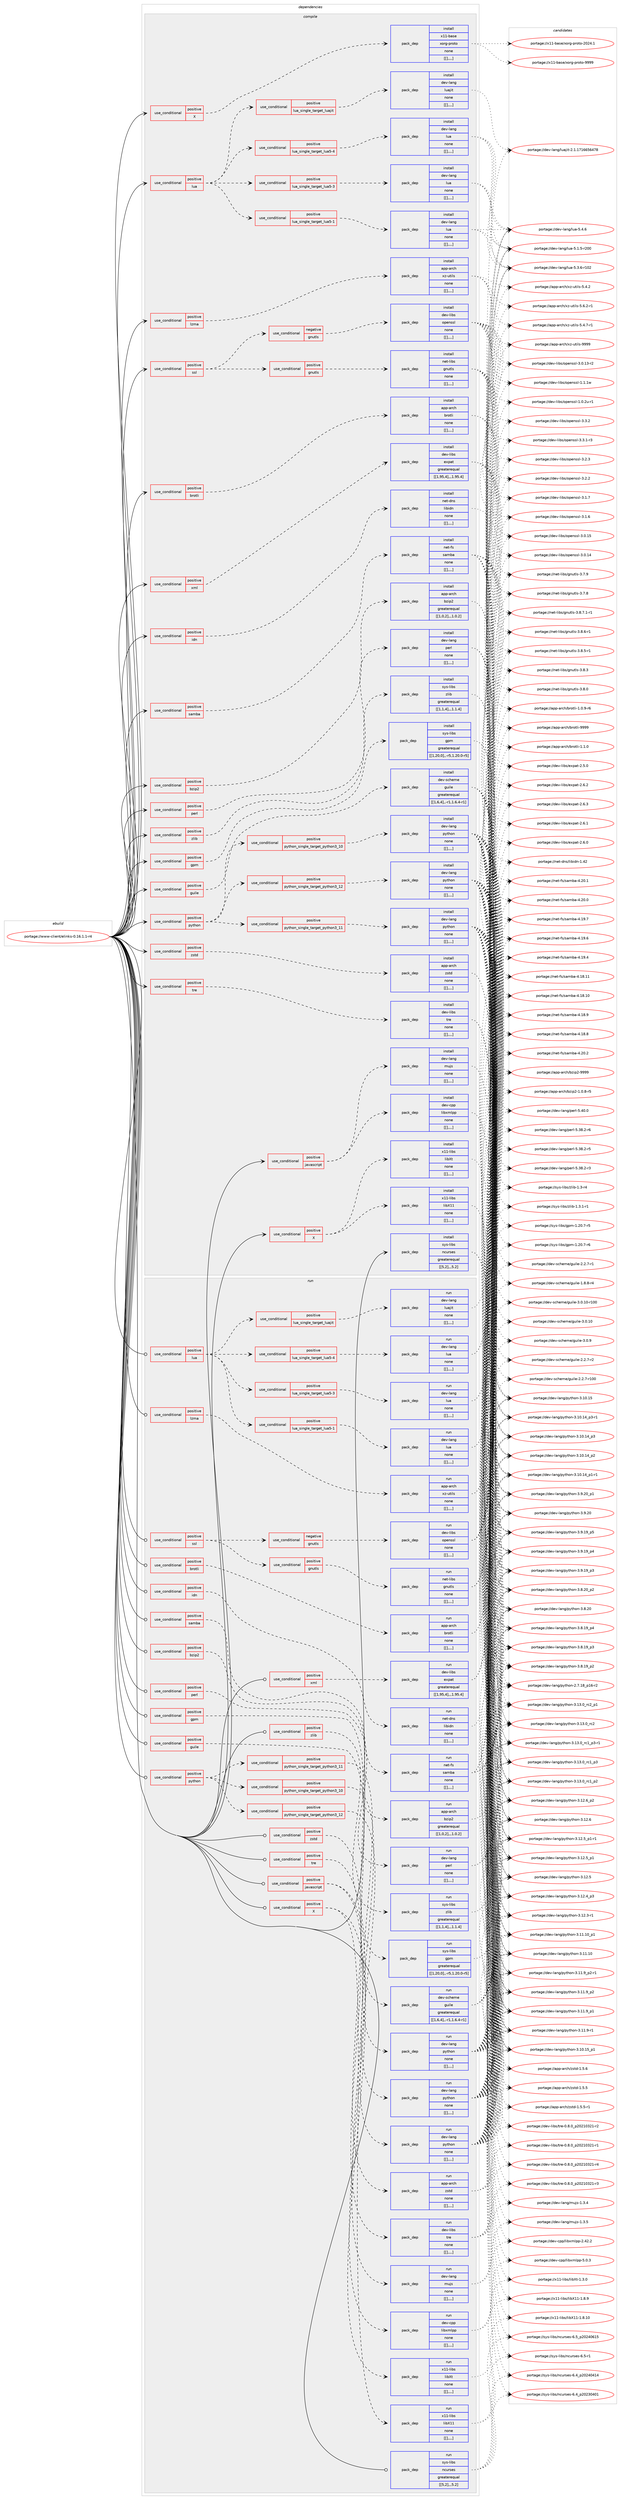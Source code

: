 digraph prolog {

# *************
# Graph options
# *************

newrank=true;
concentrate=true;
compound=true;
graph [rankdir=LR,fontname=Helvetica,fontsize=10,ranksep=1.5];#, ranksep=2.5, nodesep=0.2];
edge  [arrowhead=vee];
node  [fontname=Helvetica,fontsize=10];

# **********
# The ebuild
# **********

subgraph cluster_leftcol {
color=gray;
label=<<i>ebuild</i>>;
id [label="portage://www-client/elinks-0.16.1.1-r4", color=red, width=4, href="../www-client/elinks-0.16.1.1-r4.svg"];
}

# ****************
# The dependencies
# ****************

subgraph cluster_midcol {
color=gray;
label=<<i>dependencies</i>>;
subgraph cluster_compile {
fillcolor="#eeeeee";
style=filled;
label=<<i>compile</i>>;
subgraph cond10829 {
dependency29944 [label=<<TABLE BORDER="0" CELLBORDER="1" CELLSPACING="0" CELLPADDING="4"><TR><TD ROWSPAN="3" CELLPADDING="10">use_conditional</TD></TR><TR><TD>positive</TD></TR><TR><TD>X</TD></TR></TABLE>>, shape=none, color=red];
subgraph pack18893 {
dependency29945 [label=<<TABLE BORDER="0" CELLBORDER="1" CELLSPACING="0" CELLPADDING="4" WIDTH="220"><TR><TD ROWSPAN="6" CELLPADDING="30">pack_dep</TD></TR><TR><TD WIDTH="110">install</TD></TR><TR><TD>x11-base</TD></TR><TR><TD>xorg-proto</TD></TR><TR><TD>none</TD></TR><TR><TD>[[],,,,]</TD></TR></TABLE>>, shape=none, color=blue];
}
dependency29944:e -> dependency29945:w [weight=20,style="dashed",arrowhead="vee"];
}
id:e -> dependency29944:w [weight=20,style="solid",arrowhead="vee"];
subgraph cond10830 {
dependency29946 [label=<<TABLE BORDER="0" CELLBORDER="1" CELLSPACING="0" CELLPADDING="4"><TR><TD ROWSPAN="3" CELLPADDING="10">use_conditional</TD></TR><TR><TD>positive</TD></TR><TR><TD>X</TD></TR></TABLE>>, shape=none, color=red];
subgraph pack18894 {
dependency29947 [label=<<TABLE BORDER="0" CELLBORDER="1" CELLSPACING="0" CELLPADDING="4" WIDTH="220"><TR><TD ROWSPAN="6" CELLPADDING="30">pack_dep</TD></TR><TR><TD WIDTH="110">install</TD></TR><TR><TD>x11-libs</TD></TR><TR><TD>libX11</TD></TR><TR><TD>none</TD></TR><TR><TD>[[],,,,]</TD></TR></TABLE>>, shape=none, color=blue];
}
dependency29946:e -> dependency29947:w [weight=20,style="dashed",arrowhead="vee"];
subgraph pack18895 {
dependency29948 [label=<<TABLE BORDER="0" CELLBORDER="1" CELLSPACING="0" CELLPADDING="4" WIDTH="220"><TR><TD ROWSPAN="6" CELLPADDING="30">pack_dep</TD></TR><TR><TD WIDTH="110">install</TD></TR><TR><TD>x11-libs</TD></TR><TR><TD>libXt</TD></TR><TR><TD>none</TD></TR><TR><TD>[[],,,,]</TD></TR></TABLE>>, shape=none, color=blue];
}
dependency29946:e -> dependency29948:w [weight=20,style="dashed",arrowhead="vee"];
}
id:e -> dependency29946:w [weight=20,style="solid",arrowhead="vee"];
subgraph cond10831 {
dependency29949 [label=<<TABLE BORDER="0" CELLBORDER="1" CELLSPACING="0" CELLPADDING="4"><TR><TD ROWSPAN="3" CELLPADDING="10">use_conditional</TD></TR><TR><TD>positive</TD></TR><TR><TD>brotli</TD></TR></TABLE>>, shape=none, color=red];
subgraph pack18896 {
dependency29950 [label=<<TABLE BORDER="0" CELLBORDER="1" CELLSPACING="0" CELLPADDING="4" WIDTH="220"><TR><TD ROWSPAN="6" CELLPADDING="30">pack_dep</TD></TR><TR><TD WIDTH="110">install</TD></TR><TR><TD>app-arch</TD></TR><TR><TD>brotli</TD></TR><TR><TD>none</TD></TR><TR><TD>[[],,,,]</TD></TR></TABLE>>, shape=none, color=blue];
}
dependency29949:e -> dependency29950:w [weight=20,style="dashed",arrowhead="vee"];
}
id:e -> dependency29949:w [weight=20,style="solid",arrowhead="vee"];
subgraph cond10832 {
dependency29951 [label=<<TABLE BORDER="0" CELLBORDER="1" CELLSPACING="0" CELLPADDING="4"><TR><TD ROWSPAN="3" CELLPADDING="10">use_conditional</TD></TR><TR><TD>positive</TD></TR><TR><TD>bzip2</TD></TR></TABLE>>, shape=none, color=red];
subgraph pack18897 {
dependency29952 [label=<<TABLE BORDER="0" CELLBORDER="1" CELLSPACING="0" CELLPADDING="4" WIDTH="220"><TR><TD ROWSPAN="6" CELLPADDING="30">pack_dep</TD></TR><TR><TD WIDTH="110">install</TD></TR><TR><TD>app-arch</TD></TR><TR><TD>bzip2</TD></TR><TR><TD>greaterequal</TD></TR><TR><TD>[[1,0,2],,,1.0.2]</TD></TR></TABLE>>, shape=none, color=blue];
}
dependency29951:e -> dependency29952:w [weight=20,style="dashed",arrowhead="vee"];
}
id:e -> dependency29951:w [weight=20,style="solid",arrowhead="vee"];
subgraph cond10833 {
dependency29953 [label=<<TABLE BORDER="0" CELLBORDER="1" CELLSPACING="0" CELLPADDING="4"><TR><TD ROWSPAN="3" CELLPADDING="10">use_conditional</TD></TR><TR><TD>positive</TD></TR><TR><TD>gpm</TD></TR></TABLE>>, shape=none, color=red];
subgraph pack18898 {
dependency29954 [label=<<TABLE BORDER="0" CELLBORDER="1" CELLSPACING="0" CELLPADDING="4" WIDTH="220"><TR><TD ROWSPAN="6" CELLPADDING="30">pack_dep</TD></TR><TR><TD WIDTH="110">install</TD></TR><TR><TD>sys-libs</TD></TR><TR><TD>gpm</TD></TR><TR><TD>greaterequal</TD></TR><TR><TD>[[1,20,0],,-r5,1.20.0-r5]</TD></TR></TABLE>>, shape=none, color=blue];
}
dependency29953:e -> dependency29954:w [weight=20,style="dashed",arrowhead="vee"];
}
id:e -> dependency29953:w [weight=20,style="solid",arrowhead="vee"];
subgraph cond10834 {
dependency29955 [label=<<TABLE BORDER="0" CELLBORDER="1" CELLSPACING="0" CELLPADDING="4"><TR><TD ROWSPAN="3" CELLPADDING="10">use_conditional</TD></TR><TR><TD>positive</TD></TR><TR><TD>guile</TD></TR></TABLE>>, shape=none, color=red];
subgraph pack18899 {
dependency29956 [label=<<TABLE BORDER="0" CELLBORDER="1" CELLSPACING="0" CELLPADDING="4" WIDTH="220"><TR><TD ROWSPAN="6" CELLPADDING="30">pack_dep</TD></TR><TR><TD WIDTH="110">install</TD></TR><TR><TD>dev-scheme</TD></TR><TR><TD>guile</TD></TR><TR><TD>greaterequal</TD></TR><TR><TD>[[1,6,4],,-r1,1.6.4-r1]</TD></TR></TABLE>>, shape=none, color=blue];
}
dependency29955:e -> dependency29956:w [weight=20,style="dashed",arrowhead="vee"];
}
id:e -> dependency29955:w [weight=20,style="solid",arrowhead="vee"];
subgraph cond10835 {
dependency29957 [label=<<TABLE BORDER="0" CELLBORDER="1" CELLSPACING="0" CELLPADDING="4"><TR><TD ROWSPAN="3" CELLPADDING="10">use_conditional</TD></TR><TR><TD>positive</TD></TR><TR><TD>idn</TD></TR></TABLE>>, shape=none, color=red];
subgraph pack18900 {
dependency29958 [label=<<TABLE BORDER="0" CELLBORDER="1" CELLSPACING="0" CELLPADDING="4" WIDTH="220"><TR><TD ROWSPAN="6" CELLPADDING="30">pack_dep</TD></TR><TR><TD WIDTH="110">install</TD></TR><TR><TD>net-dns</TD></TR><TR><TD>libidn</TD></TR><TR><TD>none</TD></TR><TR><TD>[[],,,,]</TD></TR></TABLE>>, shape=none, color=blue];
}
dependency29957:e -> dependency29958:w [weight=20,style="dashed",arrowhead="vee"];
}
id:e -> dependency29957:w [weight=20,style="solid",arrowhead="vee"];
subgraph cond10836 {
dependency29959 [label=<<TABLE BORDER="0" CELLBORDER="1" CELLSPACING="0" CELLPADDING="4"><TR><TD ROWSPAN="3" CELLPADDING="10">use_conditional</TD></TR><TR><TD>positive</TD></TR><TR><TD>javascript</TD></TR></TABLE>>, shape=none, color=red];
subgraph pack18901 {
dependency29960 [label=<<TABLE BORDER="0" CELLBORDER="1" CELLSPACING="0" CELLPADDING="4" WIDTH="220"><TR><TD ROWSPAN="6" CELLPADDING="30">pack_dep</TD></TR><TR><TD WIDTH="110">install</TD></TR><TR><TD>dev-cpp</TD></TR><TR><TD>libxmlpp</TD></TR><TR><TD>none</TD></TR><TR><TD>[[],,,,]</TD></TR></TABLE>>, shape=none, color=blue];
}
dependency29959:e -> dependency29960:w [weight=20,style="dashed",arrowhead="vee"];
subgraph pack18902 {
dependency29961 [label=<<TABLE BORDER="0" CELLBORDER="1" CELLSPACING="0" CELLPADDING="4" WIDTH="220"><TR><TD ROWSPAN="6" CELLPADDING="30">pack_dep</TD></TR><TR><TD WIDTH="110">install</TD></TR><TR><TD>dev-lang</TD></TR><TR><TD>mujs</TD></TR><TR><TD>none</TD></TR><TR><TD>[[],,,,]</TD></TR></TABLE>>, shape=none, color=blue];
}
dependency29959:e -> dependency29961:w [weight=20,style="dashed",arrowhead="vee"];
}
id:e -> dependency29959:w [weight=20,style="solid",arrowhead="vee"];
subgraph cond10837 {
dependency29962 [label=<<TABLE BORDER="0" CELLBORDER="1" CELLSPACING="0" CELLPADDING="4"><TR><TD ROWSPAN="3" CELLPADDING="10">use_conditional</TD></TR><TR><TD>positive</TD></TR><TR><TD>lua</TD></TR></TABLE>>, shape=none, color=red];
subgraph cond10838 {
dependency29963 [label=<<TABLE BORDER="0" CELLBORDER="1" CELLSPACING="0" CELLPADDING="4"><TR><TD ROWSPAN="3" CELLPADDING="10">use_conditional</TD></TR><TR><TD>positive</TD></TR><TR><TD>lua_single_target_luajit</TD></TR></TABLE>>, shape=none, color=red];
subgraph pack18903 {
dependency29964 [label=<<TABLE BORDER="0" CELLBORDER="1" CELLSPACING="0" CELLPADDING="4" WIDTH="220"><TR><TD ROWSPAN="6" CELLPADDING="30">pack_dep</TD></TR><TR><TD WIDTH="110">install</TD></TR><TR><TD>dev-lang</TD></TR><TR><TD>luajit</TD></TR><TR><TD>none</TD></TR><TR><TD>[[],,,,]</TD></TR></TABLE>>, shape=none, color=blue];
}
dependency29963:e -> dependency29964:w [weight=20,style="dashed",arrowhead="vee"];
}
dependency29962:e -> dependency29963:w [weight=20,style="dashed",arrowhead="vee"];
subgraph cond10839 {
dependency29965 [label=<<TABLE BORDER="0" CELLBORDER="1" CELLSPACING="0" CELLPADDING="4"><TR><TD ROWSPAN="3" CELLPADDING="10">use_conditional</TD></TR><TR><TD>positive</TD></TR><TR><TD>lua_single_target_lua5-1</TD></TR></TABLE>>, shape=none, color=red];
subgraph pack18904 {
dependency29966 [label=<<TABLE BORDER="0" CELLBORDER="1" CELLSPACING="0" CELLPADDING="4" WIDTH="220"><TR><TD ROWSPAN="6" CELLPADDING="30">pack_dep</TD></TR><TR><TD WIDTH="110">install</TD></TR><TR><TD>dev-lang</TD></TR><TR><TD>lua</TD></TR><TR><TD>none</TD></TR><TR><TD>[[],,,,]</TD></TR></TABLE>>, shape=none, color=blue];
}
dependency29965:e -> dependency29966:w [weight=20,style="dashed",arrowhead="vee"];
}
dependency29962:e -> dependency29965:w [weight=20,style="dashed",arrowhead="vee"];
subgraph cond10840 {
dependency29967 [label=<<TABLE BORDER="0" CELLBORDER="1" CELLSPACING="0" CELLPADDING="4"><TR><TD ROWSPAN="3" CELLPADDING="10">use_conditional</TD></TR><TR><TD>positive</TD></TR><TR><TD>lua_single_target_lua5-3</TD></TR></TABLE>>, shape=none, color=red];
subgraph pack18905 {
dependency29968 [label=<<TABLE BORDER="0" CELLBORDER="1" CELLSPACING="0" CELLPADDING="4" WIDTH="220"><TR><TD ROWSPAN="6" CELLPADDING="30">pack_dep</TD></TR><TR><TD WIDTH="110">install</TD></TR><TR><TD>dev-lang</TD></TR><TR><TD>lua</TD></TR><TR><TD>none</TD></TR><TR><TD>[[],,,,]</TD></TR></TABLE>>, shape=none, color=blue];
}
dependency29967:e -> dependency29968:w [weight=20,style="dashed",arrowhead="vee"];
}
dependency29962:e -> dependency29967:w [weight=20,style="dashed",arrowhead="vee"];
subgraph cond10841 {
dependency29969 [label=<<TABLE BORDER="0" CELLBORDER="1" CELLSPACING="0" CELLPADDING="4"><TR><TD ROWSPAN="3" CELLPADDING="10">use_conditional</TD></TR><TR><TD>positive</TD></TR><TR><TD>lua_single_target_lua5-4</TD></TR></TABLE>>, shape=none, color=red];
subgraph pack18906 {
dependency29970 [label=<<TABLE BORDER="0" CELLBORDER="1" CELLSPACING="0" CELLPADDING="4" WIDTH="220"><TR><TD ROWSPAN="6" CELLPADDING="30">pack_dep</TD></TR><TR><TD WIDTH="110">install</TD></TR><TR><TD>dev-lang</TD></TR><TR><TD>lua</TD></TR><TR><TD>none</TD></TR><TR><TD>[[],,,,]</TD></TR></TABLE>>, shape=none, color=blue];
}
dependency29969:e -> dependency29970:w [weight=20,style="dashed",arrowhead="vee"];
}
dependency29962:e -> dependency29969:w [weight=20,style="dashed",arrowhead="vee"];
}
id:e -> dependency29962:w [weight=20,style="solid",arrowhead="vee"];
subgraph cond10842 {
dependency29971 [label=<<TABLE BORDER="0" CELLBORDER="1" CELLSPACING="0" CELLPADDING="4"><TR><TD ROWSPAN="3" CELLPADDING="10">use_conditional</TD></TR><TR><TD>positive</TD></TR><TR><TD>lzma</TD></TR></TABLE>>, shape=none, color=red];
subgraph pack18907 {
dependency29972 [label=<<TABLE BORDER="0" CELLBORDER="1" CELLSPACING="0" CELLPADDING="4" WIDTH="220"><TR><TD ROWSPAN="6" CELLPADDING="30">pack_dep</TD></TR><TR><TD WIDTH="110">install</TD></TR><TR><TD>app-arch</TD></TR><TR><TD>xz-utils</TD></TR><TR><TD>none</TD></TR><TR><TD>[[],,,,]</TD></TR></TABLE>>, shape=none, color=blue];
}
dependency29971:e -> dependency29972:w [weight=20,style="dashed",arrowhead="vee"];
}
id:e -> dependency29971:w [weight=20,style="solid",arrowhead="vee"];
subgraph cond10843 {
dependency29973 [label=<<TABLE BORDER="0" CELLBORDER="1" CELLSPACING="0" CELLPADDING="4"><TR><TD ROWSPAN="3" CELLPADDING="10">use_conditional</TD></TR><TR><TD>positive</TD></TR><TR><TD>perl</TD></TR></TABLE>>, shape=none, color=red];
subgraph pack18908 {
dependency29974 [label=<<TABLE BORDER="0" CELLBORDER="1" CELLSPACING="0" CELLPADDING="4" WIDTH="220"><TR><TD ROWSPAN="6" CELLPADDING="30">pack_dep</TD></TR><TR><TD WIDTH="110">install</TD></TR><TR><TD>dev-lang</TD></TR><TR><TD>perl</TD></TR><TR><TD>none</TD></TR><TR><TD>[[],,,,]</TD></TR></TABLE>>, shape=none, color=blue];
}
dependency29973:e -> dependency29974:w [weight=20,style="dashed",arrowhead="vee"];
}
id:e -> dependency29973:w [weight=20,style="solid",arrowhead="vee"];
subgraph cond10844 {
dependency29975 [label=<<TABLE BORDER="0" CELLBORDER="1" CELLSPACING="0" CELLPADDING="4"><TR><TD ROWSPAN="3" CELLPADDING="10">use_conditional</TD></TR><TR><TD>positive</TD></TR><TR><TD>python</TD></TR></TABLE>>, shape=none, color=red];
subgraph cond10845 {
dependency29976 [label=<<TABLE BORDER="0" CELLBORDER="1" CELLSPACING="0" CELLPADDING="4"><TR><TD ROWSPAN="3" CELLPADDING="10">use_conditional</TD></TR><TR><TD>positive</TD></TR><TR><TD>python_single_target_python3_10</TD></TR></TABLE>>, shape=none, color=red];
subgraph pack18909 {
dependency29977 [label=<<TABLE BORDER="0" CELLBORDER="1" CELLSPACING="0" CELLPADDING="4" WIDTH="220"><TR><TD ROWSPAN="6" CELLPADDING="30">pack_dep</TD></TR><TR><TD WIDTH="110">install</TD></TR><TR><TD>dev-lang</TD></TR><TR><TD>python</TD></TR><TR><TD>none</TD></TR><TR><TD>[[],,,,]</TD></TR></TABLE>>, shape=none, color=blue];
}
dependency29976:e -> dependency29977:w [weight=20,style="dashed",arrowhead="vee"];
}
dependency29975:e -> dependency29976:w [weight=20,style="dashed",arrowhead="vee"];
subgraph cond10846 {
dependency29978 [label=<<TABLE BORDER="0" CELLBORDER="1" CELLSPACING="0" CELLPADDING="4"><TR><TD ROWSPAN="3" CELLPADDING="10">use_conditional</TD></TR><TR><TD>positive</TD></TR><TR><TD>python_single_target_python3_11</TD></TR></TABLE>>, shape=none, color=red];
subgraph pack18910 {
dependency29979 [label=<<TABLE BORDER="0" CELLBORDER="1" CELLSPACING="0" CELLPADDING="4" WIDTH="220"><TR><TD ROWSPAN="6" CELLPADDING="30">pack_dep</TD></TR><TR><TD WIDTH="110">install</TD></TR><TR><TD>dev-lang</TD></TR><TR><TD>python</TD></TR><TR><TD>none</TD></TR><TR><TD>[[],,,,]</TD></TR></TABLE>>, shape=none, color=blue];
}
dependency29978:e -> dependency29979:w [weight=20,style="dashed",arrowhead="vee"];
}
dependency29975:e -> dependency29978:w [weight=20,style="dashed",arrowhead="vee"];
subgraph cond10847 {
dependency29980 [label=<<TABLE BORDER="0" CELLBORDER="1" CELLSPACING="0" CELLPADDING="4"><TR><TD ROWSPAN="3" CELLPADDING="10">use_conditional</TD></TR><TR><TD>positive</TD></TR><TR><TD>python_single_target_python3_12</TD></TR></TABLE>>, shape=none, color=red];
subgraph pack18911 {
dependency29981 [label=<<TABLE BORDER="0" CELLBORDER="1" CELLSPACING="0" CELLPADDING="4" WIDTH="220"><TR><TD ROWSPAN="6" CELLPADDING="30">pack_dep</TD></TR><TR><TD WIDTH="110">install</TD></TR><TR><TD>dev-lang</TD></TR><TR><TD>python</TD></TR><TR><TD>none</TD></TR><TR><TD>[[],,,,]</TD></TR></TABLE>>, shape=none, color=blue];
}
dependency29980:e -> dependency29981:w [weight=20,style="dashed",arrowhead="vee"];
}
dependency29975:e -> dependency29980:w [weight=20,style="dashed",arrowhead="vee"];
}
id:e -> dependency29975:w [weight=20,style="solid",arrowhead="vee"];
subgraph cond10848 {
dependency29982 [label=<<TABLE BORDER="0" CELLBORDER="1" CELLSPACING="0" CELLPADDING="4"><TR><TD ROWSPAN="3" CELLPADDING="10">use_conditional</TD></TR><TR><TD>positive</TD></TR><TR><TD>samba</TD></TR></TABLE>>, shape=none, color=red];
subgraph pack18912 {
dependency29983 [label=<<TABLE BORDER="0" CELLBORDER="1" CELLSPACING="0" CELLPADDING="4" WIDTH="220"><TR><TD ROWSPAN="6" CELLPADDING="30">pack_dep</TD></TR><TR><TD WIDTH="110">install</TD></TR><TR><TD>net-fs</TD></TR><TR><TD>samba</TD></TR><TR><TD>none</TD></TR><TR><TD>[[],,,,]</TD></TR></TABLE>>, shape=none, color=blue];
}
dependency29982:e -> dependency29983:w [weight=20,style="dashed",arrowhead="vee"];
}
id:e -> dependency29982:w [weight=20,style="solid",arrowhead="vee"];
subgraph cond10849 {
dependency29984 [label=<<TABLE BORDER="0" CELLBORDER="1" CELLSPACING="0" CELLPADDING="4"><TR><TD ROWSPAN="3" CELLPADDING="10">use_conditional</TD></TR><TR><TD>positive</TD></TR><TR><TD>ssl</TD></TR></TABLE>>, shape=none, color=red];
subgraph cond10850 {
dependency29985 [label=<<TABLE BORDER="0" CELLBORDER="1" CELLSPACING="0" CELLPADDING="4"><TR><TD ROWSPAN="3" CELLPADDING="10">use_conditional</TD></TR><TR><TD>negative</TD></TR><TR><TD>gnutls</TD></TR></TABLE>>, shape=none, color=red];
subgraph pack18913 {
dependency29986 [label=<<TABLE BORDER="0" CELLBORDER="1" CELLSPACING="0" CELLPADDING="4" WIDTH="220"><TR><TD ROWSPAN="6" CELLPADDING="30">pack_dep</TD></TR><TR><TD WIDTH="110">install</TD></TR><TR><TD>dev-libs</TD></TR><TR><TD>openssl</TD></TR><TR><TD>none</TD></TR><TR><TD>[[],,,,]</TD></TR></TABLE>>, shape=none, color=blue];
}
dependency29985:e -> dependency29986:w [weight=20,style="dashed",arrowhead="vee"];
}
dependency29984:e -> dependency29985:w [weight=20,style="dashed",arrowhead="vee"];
subgraph cond10851 {
dependency29987 [label=<<TABLE BORDER="0" CELLBORDER="1" CELLSPACING="0" CELLPADDING="4"><TR><TD ROWSPAN="3" CELLPADDING="10">use_conditional</TD></TR><TR><TD>positive</TD></TR><TR><TD>gnutls</TD></TR></TABLE>>, shape=none, color=red];
subgraph pack18914 {
dependency29988 [label=<<TABLE BORDER="0" CELLBORDER="1" CELLSPACING="0" CELLPADDING="4" WIDTH="220"><TR><TD ROWSPAN="6" CELLPADDING="30">pack_dep</TD></TR><TR><TD WIDTH="110">install</TD></TR><TR><TD>net-libs</TD></TR><TR><TD>gnutls</TD></TR><TR><TD>none</TD></TR><TR><TD>[[],,,,]</TD></TR></TABLE>>, shape=none, color=blue];
}
dependency29987:e -> dependency29988:w [weight=20,style="dashed",arrowhead="vee"];
}
dependency29984:e -> dependency29987:w [weight=20,style="dashed",arrowhead="vee"];
}
id:e -> dependency29984:w [weight=20,style="solid",arrowhead="vee"];
subgraph cond10852 {
dependency29989 [label=<<TABLE BORDER="0" CELLBORDER="1" CELLSPACING="0" CELLPADDING="4"><TR><TD ROWSPAN="3" CELLPADDING="10">use_conditional</TD></TR><TR><TD>positive</TD></TR><TR><TD>tre</TD></TR></TABLE>>, shape=none, color=red];
subgraph pack18915 {
dependency29990 [label=<<TABLE BORDER="0" CELLBORDER="1" CELLSPACING="0" CELLPADDING="4" WIDTH="220"><TR><TD ROWSPAN="6" CELLPADDING="30">pack_dep</TD></TR><TR><TD WIDTH="110">install</TD></TR><TR><TD>dev-libs</TD></TR><TR><TD>tre</TD></TR><TR><TD>none</TD></TR><TR><TD>[[],,,,]</TD></TR></TABLE>>, shape=none, color=blue];
}
dependency29989:e -> dependency29990:w [weight=20,style="dashed",arrowhead="vee"];
}
id:e -> dependency29989:w [weight=20,style="solid",arrowhead="vee"];
subgraph cond10853 {
dependency29991 [label=<<TABLE BORDER="0" CELLBORDER="1" CELLSPACING="0" CELLPADDING="4"><TR><TD ROWSPAN="3" CELLPADDING="10">use_conditional</TD></TR><TR><TD>positive</TD></TR><TR><TD>xml</TD></TR></TABLE>>, shape=none, color=red];
subgraph pack18916 {
dependency29992 [label=<<TABLE BORDER="0" CELLBORDER="1" CELLSPACING="0" CELLPADDING="4" WIDTH="220"><TR><TD ROWSPAN="6" CELLPADDING="30">pack_dep</TD></TR><TR><TD WIDTH="110">install</TD></TR><TR><TD>dev-libs</TD></TR><TR><TD>expat</TD></TR><TR><TD>greaterequal</TD></TR><TR><TD>[[1,95,4],,,1.95.4]</TD></TR></TABLE>>, shape=none, color=blue];
}
dependency29991:e -> dependency29992:w [weight=20,style="dashed",arrowhead="vee"];
}
id:e -> dependency29991:w [weight=20,style="solid",arrowhead="vee"];
subgraph cond10854 {
dependency29993 [label=<<TABLE BORDER="0" CELLBORDER="1" CELLSPACING="0" CELLPADDING="4"><TR><TD ROWSPAN="3" CELLPADDING="10">use_conditional</TD></TR><TR><TD>positive</TD></TR><TR><TD>zlib</TD></TR></TABLE>>, shape=none, color=red];
subgraph pack18917 {
dependency29994 [label=<<TABLE BORDER="0" CELLBORDER="1" CELLSPACING="0" CELLPADDING="4" WIDTH="220"><TR><TD ROWSPAN="6" CELLPADDING="30">pack_dep</TD></TR><TR><TD WIDTH="110">install</TD></TR><TR><TD>sys-libs</TD></TR><TR><TD>zlib</TD></TR><TR><TD>greaterequal</TD></TR><TR><TD>[[1,1,4],,,1.1.4]</TD></TR></TABLE>>, shape=none, color=blue];
}
dependency29993:e -> dependency29994:w [weight=20,style="dashed",arrowhead="vee"];
}
id:e -> dependency29993:w [weight=20,style="solid",arrowhead="vee"];
subgraph cond10855 {
dependency29995 [label=<<TABLE BORDER="0" CELLBORDER="1" CELLSPACING="0" CELLPADDING="4"><TR><TD ROWSPAN="3" CELLPADDING="10">use_conditional</TD></TR><TR><TD>positive</TD></TR><TR><TD>zstd</TD></TR></TABLE>>, shape=none, color=red];
subgraph pack18918 {
dependency29996 [label=<<TABLE BORDER="0" CELLBORDER="1" CELLSPACING="0" CELLPADDING="4" WIDTH="220"><TR><TD ROWSPAN="6" CELLPADDING="30">pack_dep</TD></TR><TR><TD WIDTH="110">install</TD></TR><TR><TD>app-arch</TD></TR><TR><TD>zstd</TD></TR><TR><TD>none</TD></TR><TR><TD>[[],,,,]</TD></TR></TABLE>>, shape=none, color=blue];
}
dependency29995:e -> dependency29996:w [weight=20,style="dashed",arrowhead="vee"];
}
id:e -> dependency29995:w [weight=20,style="solid",arrowhead="vee"];
subgraph pack18919 {
dependency29997 [label=<<TABLE BORDER="0" CELLBORDER="1" CELLSPACING="0" CELLPADDING="4" WIDTH="220"><TR><TD ROWSPAN="6" CELLPADDING="30">pack_dep</TD></TR><TR><TD WIDTH="110">install</TD></TR><TR><TD>sys-libs</TD></TR><TR><TD>ncurses</TD></TR><TR><TD>greaterequal</TD></TR><TR><TD>[[5,2],,,5.2]</TD></TR></TABLE>>, shape=none, color=blue];
}
id:e -> dependency29997:w [weight=20,style="solid",arrowhead="vee"];
}
subgraph cluster_compileandrun {
fillcolor="#eeeeee";
style=filled;
label=<<i>compile and run</i>>;
}
subgraph cluster_run {
fillcolor="#eeeeee";
style=filled;
label=<<i>run</i>>;
subgraph cond10856 {
dependency29998 [label=<<TABLE BORDER="0" CELLBORDER="1" CELLSPACING="0" CELLPADDING="4"><TR><TD ROWSPAN="3" CELLPADDING="10">use_conditional</TD></TR><TR><TD>positive</TD></TR><TR><TD>X</TD></TR></TABLE>>, shape=none, color=red];
subgraph pack18920 {
dependency29999 [label=<<TABLE BORDER="0" CELLBORDER="1" CELLSPACING="0" CELLPADDING="4" WIDTH="220"><TR><TD ROWSPAN="6" CELLPADDING="30">pack_dep</TD></TR><TR><TD WIDTH="110">run</TD></TR><TR><TD>x11-libs</TD></TR><TR><TD>libX11</TD></TR><TR><TD>none</TD></TR><TR><TD>[[],,,,]</TD></TR></TABLE>>, shape=none, color=blue];
}
dependency29998:e -> dependency29999:w [weight=20,style="dashed",arrowhead="vee"];
subgraph pack18921 {
dependency30000 [label=<<TABLE BORDER="0" CELLBORDER="1" CELLSPACING="0" CELLPADDING="4" WIDTH="220"><TR><TD ROWSPAN="6" CELLPADDING="30">pack_dep</TD></TR><TR><TD WIDTH="110">run</TD></TR><TR><TD>x11-libs</TD></TR><TR><TD>libXt</TD></TR><TR><TD>none</TD></TR><TR><TD>[[],,,,]</TD></TR></TABLE>>, shape=none, color=blue];
}
dependency29998:e -> dependency30000:w [weight=20,style="dashed",arrowhead="vee"];
}
id:e -> dependency29998:w [weight=20,style="solid",arrowhead="odot"];
subgraph cond10857 {
dependency30001 [label=<<TABLE BORDER="0" CELLBORDER="1" CELLSPACING="0" CELLPADDING="4"><TR><TD ROWSPAN="3" CELLPADDING="10">use_conditional</TD></TR><TR><TD>positive</TD></TR><TR><TD>brotli</TD></TR></TABLE>>, shape=none, color=red];
subgraph pack18922 {
dependency30002 [label=<<TABLE BORDER="0" CELLBORDER="1" CELLSPACING="0" CELLPADDING="4" WIDTH="220"><TR><TD ROWSPAN="6" CELLPADDING="30">pack_dep</TD></TR><TR><TD WIDTH="110">run</TD></TR><TR><TD>app-arch</TD></TR><TR><TD>brotli</TD></TR><TR><TD>none</TD></TR><TR><TD>[[],,,,]</TD></TR></TABLE>>, shape=none, color=blue];
}
dependency30001:e -> dependency30002:w [weight=20,style="dashed",arrowhead="vee"];
}
id:e -> dependency30001:w [weight=20,style="solid",arrowhead="odot"];
subgraph cond10858 {
dependency30003 [label=<<TABLE BORDER="0" CELLBORDER="1" CELLSPACING="0" CELLPADDING="4"><TR><TD ROWSPAN="3" CELLPADDING="10">use_conditional</TD></TR><TR><TD>positive</TD></TR><TR><TD>bzip2</TD></TR></TABLE>>, shape=none, color=red];
subgraph pack18923 {
dependency30004 [label=<<TABLE BORDER="0" CELLBORDER="1" CELLSPACING="0" CELLPADDING="4" WIDTH="220"><TR><TD ROWSPAN="6" CELLPADDING="30">pack_dep</TD></TR><TR><TD WIDTH="110">run</TD></TR><TR><TD>app-arch</TD></TR><TR><TD>bzip2</TD></TR><TR><TD>greaterequal</TD></TR><TR><TD>[[1,0,2],,,1.0.2]</TD></TR></TABLE>>, shape=none, color=blue];
}
dependency30003:e -> dependency30004:w [weight=20,style="dashed",arrowhead="vee"];
}
id:e -> dependency30003:w [weight=20,style="solid",arrowhead="odot"];
subgraph cond10859 {
dependency30005 [label=<<TABLE BORDER="0" CELLBORDER="1" CELLSPACING="0" CELLPADDING="4"><TR><TD ROWSPAN="3" CELLPADDING="10">use_conditional</TD></TR><TR><TD>positive</TD></TR><TR><TD>gpm</TD></TR></TABLE>>, shape=none, color=red];
subgraph pack18924 {
dependency30006 [label=<<TABLE BORDER="0" CELLBORDER="1" CELLSPACING="0" CELLPADDING="4" WIDTH="220"><TR><TD ROWSPAN="6" CELLPADDING="30">pack_dep</TD></TR><TR><TD WIDTH="110">run</TD></TR><TR><TD>sys-libs</TD></TR><TR><TD>gpm</TD></TR><TR><TD>greaterequal</TD></TR><TR><TD>[[1,20,0],,-r5,1.20.0-r5]</TD></TR></TABLE>>, shape=none, color=blue];
}
dependency30005:e -> dependency30006:w [weight=20,style="dashed",arrowhead="vee"];
}
id:e -> dependency30005:w [weight=20,style="solid",arrowhead="odot"];
subgraph cond10860 {
dependency30007 [label=<<TABLE BORDER="0" CELLBORDER="1" CELLSPACING="0" CELLPADDING="4"><TR><TD ROWSPAN="3" CELLPADDING="10">use_conditional</TD></TR><TR><TD>positive</TD></TR><TR><TD>guile</TD></TR></TABLE>>, shape=none, color=red];
subgraph pack18925 {
dependency30008 [label=<<TABLE BORDER="0" CELLBORDER="1" CELLSPACING="0" CELLPADDING="4" WIDTH="220"><TR><TD ROWSPAN="6" CELLPADDING="30">pack_dep</TD></TR><TR><TD WIDTH="110">run</TD></TR><TR><TD>dev-scheme</TD></TR><TR><TD>guile</TD></TR><TR><TD>greaterequal</TD></TR><TR><TD>[[1,6,4],,-r1,1.6.4-r1]</TD></TR></TABLE>>, shape=none, color=blue];
}
dependency30007:e -> dependency30008:w [weight=20,style="dashed",arrowhead="vee"];
}
id:e -> dependency30007:w [weight=20,style="solid",arrowhead="odot"];
subgraph cond10861 {
dependency30009 [label=<<TABLE BORDER="0" CELLBORDER="1" CELLSPACING="0" CELLPADDING="4"><TR><TD ROWSPAN="3" CELLPADDING="10">use_conditional</TD></TR><TR><TD>positive</TD></TR><TR><TD>idn</TD></TR></TABLE>>, shape=none, color=red];
subgraph pack18926 {
dependency30010 [label=<<TABLE BORDER="0" CELLBORDER="1" CELLSPACING="0" CELLPADDING="4" WIDTH="220"><TR><TD ROWSPAN="6" CELLPADDING="30">pack_dep</TD></TR><TR><TD WIDTH="110">run</TD></TR><TR><TD>net-dns</TD></TR><TR><TD>libidn</TD></TR><TR><TD>none</TD></TR><TR><TD>[[],,,,]</TD></TR></TABLE>>, shape=none, color=blue];
}
dependency30009:e -> dependency30010:w [weight=20,style="dashed",arrowhead="vee"];
}
id:e -> dependency30009:w [weight=20,style="solid",arrowhead="odot"];
subgraph cond10862 {
dependency30011 [label=<<TABLE BORDER="0" CELLBORDER="1" CELLSPACING="0" CELLPADDING="4"><TR><TD ROWSPAN="3" CELLPADDING="10">use_conditional</TD></TR><TR><TD>positive</TD></TR><TR><TD>javascript</TD></TR></TABLE>>, shape=none, color=red];
subgraph pack18927 {
dependency30012 [label=<<TABLE BORDER="0" CELLBORDER="1" CELLSPACING="0" CELLPADDING="4" WIDTH="220"><TR><TD ROWSPAN="6" CELLPADDING="30">pack_dep</TD></TR><TR><TD WIDTH="110">run</TD></TR><TR><TD>dev-cpp</TD></TR><TR><TD>libxmlpp</TD></TR><TR><TD>none</TD></TR><TR><TD>[[],,,,]</TD></TR></TABLE>>, shape=none, color=blue];
}
dependency30011:e -> dependency30012:w [weight=20,style="dashed",arrowhead="vee"];
subgraph pack18928 {
dependency30013 [label=<<TABLE BORDER="0" CELLBORDER="1" CELLSPACING="0" CELLPADDING="4" WIDTH="220"><TR><TD ROWSPAN="6" CELLPADDING="30">pack_dep</TD></TR><TR><TD WIDTH="110">run</TD></TR><TR><TD>dev-lang</TD></TR><TR><TD>mujs</TD></TR><TR><TD>none</TD></TR><TR><TD>[[],,,,]</TD></TR></TABLE>>, shape=none, color=blue];
}
dependency30011:e -> dependency30013:w [weight=20,style="dashed",arrowhead="vee"];
}
id:e -> dependency30011:w [weight=20,style="solid",arrowhead="odot"];
subgraph cond10863 {
dependency30014 [label=<<TABLE BORDER="0" CELLBORDER="1" CELLSPACING="0" CELLPADDING="4"><TR><TD ROWSPAN="3" CELLPADDING="10">use_conditional</TD></TR><TR><TD>positive</TD></TR><TR><TD>lua</TD></TR></TABLE>>, shape=none, color=red];
subgraph cond10864 {
dependency30015 [label=<<TABLE BORDER="0" CELLBORDER="1" CELLSPACING="0" CELLPADDING="4"><TR><TD ROWSPAN="3" CELLPADDING="10">use_conditional</TD></TR><TR><TD>positive</TD></TR><TR><TD>lua_single_target_luajit</TD></TR></TABLE>>, shape=none, color=red];
subgraph pack18929 {
dependency30016 [label=<<TABLE BORDER="0" CELLBORDER="1" CELLSPACING="0" CELLPADDING="4" WIDTH="220"><TR><TD ROWSPAN="6" CELLPADDING="30">pack_dep</TD></TR><TR><TD WIDTH="110">run</TD></TR><TR><TD>dev-lang</TD></TR><TR><TD>luajit</TD></TR><TR><TD>none</TD></TR><TR><TD>[[],,,,]</TD></TR></TABLE>>, shape=none, color=blue];
}
dependency30015:e -> dependency30016:w [weight=20,style="dashed",arrowhead="vee"];
}
dependency30014:e -> dependency30015:w [weight=20,style="dashed",arrowhead="vee"];
subgraph cond10865 {
dependency30017 [label=<<TABLE BORDER="0" CELLBORDER="1" CELLSPACING="0" CELLPADDING="4"><TR><TD ROWSPAN="3" CELLPADDING="10">use_conditional</TD></TR><TR><TD>positive</TD></TR><TR><TD>lua_single_target_lua5-1</TD></TR></TABLE>>, shape=none, color=red];
subgraph pack18930 {
dependency30018 [label=<<TABLE BORDER="0" CELLBORDER="1" CELLSPACING="0" CELLPADDING="4" WIDTH="220"><TR><TD ROWSPAN="6" CELLPADDING="30">pack_dep</TD></TR><TR><TD WIDTH="110">run</TD></TR><TR><TD>dev-lang</TD></TR><TR><TD>lua</TD></TR><TR><TD>none</TD></TR><TR><TD>[[],,,,]</TD></TR></TABLE>>, shape=none, color=blue];
}
dependency30017:e -> dependency30018:w [weight=20,style="dashed",arrowhead="vee"];
}
dependency30014:e -> dependency30017:w [weight=20,style="dashed",arrowhead="vee"];
subgraph cond10866 {
dependency30019 [label=<<TABLE BORDER="0" CELLBORDER="1" CELLSPACING="0" CELLPADDING="4"><TR><TD ROWSPAN="3" CELLPADDING="10">use_conditional</TD></TR><TR><TD>positive</TD></TR><TR><TD>lua_single_target_lua5-3</TD></TR></TABLE>>, shape=none, color=red];
subgraph pack18931 {
dependency30020 [label=<<TABLE BORDER="0" CELLBORDER="1" CELLSPACING="0" CELLPADDING="4" WIDTH="220"><TR><TD ROWSPAN="6" CELLPADDING="30">pack_dep</TD></TR><TR><TD WIDTH="110">run</TD></TR><TR><TD>dev-lang</TD></TR><TR><TD>lua</TD></TR><TR><TD>none</TD></TR><TR><TD>[[],,,,]</TD></TR></TABLE>>, shape=none, color=blue];
}
dependency30019:e -> dependency30020:w [weight=20,style="dashed",arrowhead="vee"];
}
dependency30014:e -> dependency30019:w [weight=20,style="dashed",arrowhead="vee"];
subgraph cond10867 {
dependency30021 [label=<<TABLE BORDER="0" CELLBORDER="1" CELLSPACING="0" CELLPADDING="4"><TR><TD ROWSPAN="3" CELLPADDING="10">use_conditional</TD></TR><TR><TD>positive</TD></TR><TR><TD>lua_single_target_lua5-4</TD></TR></TABLE>>, shape=none, color=red];
subgraph pack18932 {
dependency30022 [label=<<TABLE BORDER="0" CELLBORDER="1" CELLSPACING="0" CELLPADDING="4" WIDTH="220"><TR><TD ROWSPAN="6" CELLPADDING="30">pack_dep</TD></TR><TR><TD WIDTH="110">run</TD></TR><TR><TD>dev-lang</TD></TR><TR><TD>lua</TD></TR><TR><TD>none</TD></TR><TR><TD>[[],,,,]</TD></TR></TABLE>>, shape=none, color=blue];
}
dependency30021:e -> dependency30022:w [weight=20,style="dashed",arrowhead="vee"];
}
dependency30014:e -> dependency30021:w [weight=20,style="dashed",arrowhead="vee"];
}
id:e -> dependency30014:w [weight=20,style="solid",arrowhead="odot"];
subgraph cond10868 {
dependency30023 [label=<<TABLE BORDER="0" CELLBORDER="1" CELLSPACING="0" CELLPADDING="4"><TR><TD ROWSPAN="3" CELLPADDING="10">use_conditional</TD></TR><TR><TD>positive</TD></TR><TR><TD>lzma</TD></TR></TABLE>>, shape=none, color=red];
subgraph pack18933 {
dependency30024 [label=<<TABLE BORDER="0" CELLBORDER="1" CELLSPACING="0" CELLPADDING="4" WIDTH="220"><TR><TD ROWSPAN="6" CELLPADDING="30">pack_dep</TD></TR><TR><TD WIDTH="110">run</TD></TR><TR><TD>app-arch</TD></TR><TR><TD>xz-utils</TD></TR><TR><TD>none</TD></TR><TR><TD>[[],,,,]</TD></TR></TABLE>>, shape=none, color=blue];
}
dependency30023:e -> dependency30024:w [weight=20,style="dashed",arrowhead="vee"];
}
id:e -> dependency30023:w [weight=20,style="solid",arrowhead="odot"];
subgraph cond10869 {
dependency30025 [label=<<TABLE BORDER="0" CELLBORDER="1" CELLSPACING="0" CELLPADDING="4"><TR><TD ROWSPAN="3" CELLPADDING="10">use_conditional</TD></TR><TR><TD>positive</TD></TR><TR><TD>perl</TD></TR></TABLE>>, shape=none, color=red];
subgraph pack18934 {
dependency30026 [label=<<TABLE BORDER="0" CELLBORDER="1" CELLSPACING="0" CELLPADDING="4" WIDTH="220"><TR><TD ROWSPAN="6" CELLPADDING="30">pack_dep</TD></TR><TR><TD WIDTH="110">run</TD></TR><TR><TD>dev-lang</TD></TR><TR><TD>perl</TD></TR><TR><TD>none</TD></TR><TR><TD>[[],,,,]</TD></TR></TABLE>>, shape=none, color=blue];
}
dependency30025:e -> dependency30026:w [weight=20,style="dashed",arrowhead="vee"];
}
id:e -> dependency30025:w [weight=20,style="solid",arrowhead="odot"];
subgraph cond10870 {
dependency30027 [label=<<TABLE BORDER="0" CELLBORDER="1" CELLSPACING="0" CELLPADDING="4"><TR><TD ROWSPAN="3" CELLPADDING="10">use_conditional</TD></TR><TR><TD>positive</TD></TR><TR><TD>python</TD></TR></TABLE>>, shape=none, color=red];
subgraph cond10871 {
dependency30028 [label=<<TABLE BORDER="0" CELLBORDER="1" CELLSPACING="0" CELLPADDING="4"><TR><TD ROWSPAN="3" CELLPADDING="10">use_conditional</TD></TR><TR><TD>positive</TD></TR><TR><TD>python_single_target_python3_10</TD></TR></TABLE>>, shape=none, color=red];
subgraph pack18935 {
dependency30029 [label=<<TABLE BORDER="0" CELLBORDER="1" CELLSPACING="0" CELLPADDING="4" WIDTH="220"><TR><TD ROWSPAN="6" CELLPADDING="30">pack_dep</TD></TR><TR><TD WIDTH="110">run</TD></TR><TR><TD>dev-lang</TD></TR><TR><TD>python</TD></TR><TR><TD>none</TD></TR><TR><TD>[[],,,,]</TD></TR></TABLE>>, shape=none, color=blue];
}
dependency30028:e -> dependency30029:w [weight=20,style="dashed",arrowhead="vee"];
}
dependency30027:e -> dependency30028:w [weight=20,style="dashed",arrowhead="vee"];
subgraph cond10872 {
dependency30030 [label=<<TABLE BORDER="0" CELLBORDER="1" CELLSPACING="0" CELLPADDING="4"><TR><TD ROWSPAN="3" CELLPADDING="10">use_conditional</TD></TR><TR><TD>positive</TD></TR><TR><TD>python_single_target_python3_11</TD></TR></TABLE>>, shape=none, color=red];
subgraph pack18936 {
dependency30031 [label=<<TABLE BORDER="0" CELLBORDER="1" CELLSPACING="0" CELLPADDING="4" WIDTH="220"><TR><TD ROWSPAN="6" CELLPADDING="30">pack_dep</TD></TR><TR><TD WIDTH="110">run</TD></TR><TR><TD>dev-lang</TD></TR><TR><TD>python</TD></TR><TR><TD>none</TD></TR><TR><TD>[[],,,,]</TD></TR></TABLE>>, shape=none, color=blue];
}
dependency30030:e -> dependency30031:w [weight=20,style="dashed",arrowhead="vee"];
}
dependency30027:e -> dependency30030:w [weight=20,style="dashed",arrowhead="vee"];
subgraph cond10873 {
dependency30032 [label=<<TABLE BORDER="0" CELLBORDER="1" CELLSPACING="0" CELLPADDING="4"><TR><TD ROWSPAN="3" CELLPADDING="10">use_conditional</TD></TR><TR><TD>positive</TD></TR><TR><TD>python_single_target_python3_12</TD></TR></TABLE>>, shape=none, color=red];
subgraph pack18937 {
dependency30033 [label=<<TABLE BORDER="0" CELLBORDER="1" CELLSPACING="0" CELLPADDING="4" WIDTH="220"><TR><TD ROWSPAN="6" CELLPADDING="30">pack_dep</TD></TR><TR><TD WIDTH="110">run</TD></TR><TR><TD>dev-lang</TD></TR><TR><TD>python</TD></TR><TR><TD>none</TD></TR><TR><TD>[[],,,,]</TD></TR></TABLE>>, shape=none, color=blue];
}
dependency30032:e -> dependency30033:w [weight=20,style="dashed",arrowhead="vee"];
}
dependency30027:e -> dependency30032:w [weight=20,style="dashed",arrowhead="vee"];
}
id:e -> dependency30027:w [weight=20,style="solid",arrowhead="odot"];
subgraph cond10874 {
dependency30034 [label=<<TABLE BORDER="0" CELLBORDER="1" CELLSPACING="0" CELLPADDING="4"><TR><TD ROWSPAN="3" CELLPADDING="10">use_conditional</TD></TR><TR><TD>positive</TD></TR><TR><TD>samba</TD></TR></TABLE>>, shape=none, color=red];
subgraph pack18938 {
dependency30035 [label=<<TABLE BORDER="0" CELLBORDER="1" CELLSPACING="0" CELLPADDING="4" WIDTH="220"><TR><TD ROWSPAN="6" CELLPADDING="30">pack_dep</TD></TR><TR><TD WIDTH="110">run</TD></TR><TR><TD>net-fs</TD></TR><TR><TD>samba</TD></TR><TR><TD>none</TD></TR><TR><TD>[[],,,,]</TD></TR></TABLE>>, shape=none, color=blue];
}
dependency30034:e -> dependency30035:w [weight=20,style="dashed",arrowhead="vee"];
}
id:e -> dependency30034:w [weight=20,style="solid",arrowhead="odot"];
subgraph cond10875 {
dependency30036 [label=<<TABLE BORDER="0" CELLBORDER="1" CELLSPACING="0" CELLPADDING="4"><TR><TD ROWSPAN="3" CELLPADDING="10">use_conditional</TD></TR><TR><TD>positive</TD></TR><TR><TD>ssl</TD></TR></TABLE>>, shape=none, color=red];
subgraph cond10876 {
dependency30037 [label=<<TABLE BORDER="0" CELLBORDER="1" CELLSPACING="0" CELLPADDING="4"><TR><TD ROWSPAN="3" CELLPADDING="10">use_conditional</TD></TR><TR><TD>negative</TD></TR><TR><TD>gnutls</TD></TR></TABLE>>, shape=none, color=red];
subgraph pack18939 {
dependency30038 [label=<<TABLE BORDER="0" CELLBORDER="1" CELLSPACING="0" CELLPADDING="4" WIDTH="220"><TR><TD ROWSPAN="6" CELLPADDING="30">pack_dep</TD></TR><TR><TD WIDTH="110">run</TD></TR><TR><TD>dev-libs</TD></TR><TR><TD>openssl</TD></TR><TR><TD>none</TD></TR><TR><TD>[[],,,,]</TD></TR></TABLE>>, shape=none, color=blue];
}
dependency30037:e -> dependency30038:w [weight=20,style="dashed",arrowhead="vee"];
}
dependency30036:e -> dependency30037:w [weight=20,style="dashed",arrowhead="vee"];
subgraph cond10877 {
dependency30039 [label=<<TABLE BORDER="0" CELLBORDER="1" CELLSPACING="0" CELLPADDING="4"><TR><TD ROWSPAN="3" CELLPADDING="10">use_conditional</TD></TR><TR><TD>positive</TD></TR><TR><TD>gnutls</TD></TR></TABLE>>, shape=none, color=red];
subgraph pack18940 {
dependency30040 [label=<<TABLE BORDER="0" CELLBORDER="1" CELLSPACING="0" CELLPADDING="4" WIDTH="220"><TR><TD ROWSPAN="6" CELLPADDING="30">pack_dep</TD></TR><TR><TD WIDTH="110">run</TD></TR><TR><TD>net-libs</TD></TR><TR><TD>gnutls</TD></TR><TR><TD>none</TD></TR><TR><TD>[[],,,,]</TD></TR></TABLE>>, shape=none, color=blue];
}
dependency30039:e -> dependency30040:w [weight=20,style="dashed",arrowhead="vee"];
}
dependency30036:e -> dependency30039:w [weight=20,style="dashed",arrowhead="vee"];
}
id:e -> dependency30036:w [weight=20,style="solid",arrowhead="odot"];
subgraph cond10878 {
dependency30041 [label=<<TABLE BORDER="0" CELLBORDER="1" CELLSPACING="0" CELLPADDING="4"><TR><TD ROWSPAN="3" CELLPADDING="10">use_conditional</TD></TR><TR><TD>positive</TD></TR><TR><TD>tre</TD></TR></TABLE>>, shape=none, color=red];
subgraph pack18941 {
dependency30042 [label=<<TABLE BORDER="0" CELLBORDER="1" CELLSPACING="0" CELLPADDING="4" WIDTH="220"><TR><TD ROWSPAN="6" CELLPADDING="30">pack_dep</TD></TR><TR><TD WIDTH="110">run</TD></TR><TR><TD>dev-libs</TD></TR><TR><TD>tre</TD></TR><TR><TD>none</TD></TR><TR><TD>[[],,,,]</TD></TR></TABLE>>, shape=none, color=blue];
}
dependency30041:e -> dependency30042:w [weight=20,style="dashed",arrowhead="vee"];
}
id:e -> dependency30041:w [weight=20,style="solid",arrowhead="odot"];
subgraph cond10879 {
dependency30043 [label=<<TABLE BORDER="0" CELLBORDER="1" CELLSPACING="0" CELLPADDING="4"><TR><TD ROWSPAN="3" CELLPADDING="10">use_conditional</TD></TR><TR><TD>positive</TD></TR><TR><TD>xml</TD></TR></TABLE>>, shape=none, color=red];
subgraph pack18942 {
dependency30044 [label=<<TABLE BORDER="0" CELLBORDER="1" CELLSPACING="0" CELLPADDING="4" WIDTH="220"><TR><TD ROWSPAN="6" CELLPADDING="30">pack_dep</TD></TR><TR><TD WIDTH="110">run</TD></TR><TR><TD>dev-libs</TD></TR><TR><TD>expat</TD></TR><TR><TD>greaterequal</TD></TR><TR><TD>[[1,95,4],,,1.95.4]</TD></TR></TABLE>>, shape=none, color=blue];
}
dependency30043:e -> dependency30044:w [weight=20,style="dashed",arrowhead="vee"];
}
id:e -> dependency30043:w [weight=20,style="solid",arrowhead="odot"];
subgraph cond10880 {
dependency30045 [label=<<TABLE BORDER="0" CELLBORDER="1" CELLSPACING="0" CELLPADDING="4"><TR><TD ROWSPAN="3" CELLPADDING="10">use_conditional</TD></TR><TR><TD>positive</TD></TR><TR><TD>zlib</TD></TR></TABLE>>, shape=none, color=red];
subgraph pack18943 {
dependency30046 [label=<<TABLE BORDER="0" CELLBORDER="1" CELLSPACING="0" CELLPADDING="4" WIDTH="220"><TR><TD ROWSPAN="6" CELLPADDING="30">pack_dep</TD></TR><TR><TD WIDTH="110">run</TD></TR><TR><TD>sys-libs</TD></TR><TR><TD>zlib</TD></TR><TR><TD>greaterequal</TD></TR><TR><TD>[[1,1,4],,,1.1.4]</TD></TR></TABLE>>, shape=none, color=blue];
}
dependency30045:e -> dependency30046:w [weight=20,style="dashed",arrowhead="vee"];
}
id:e -> dependency30045:w [weight=20,style="solid",arrowhead="odot"];
subgraph cond10881 {
dependency30047 [label=<<TABLE BORDER="0" CELLBORDER="1" CELLSPACING="0" CELLPADDING="4"><TR><TD ROWSPAN="3" CELLPADDING="10">use_conditional</TD></TR><TR><TD>positive</TD></TR><TR><TD>zstd</TD></TR></TABLE>>, shape=none, color=red];
subgraph pack18944 {
dependency30048 [label=<<TABLE BORDER="0" CELLBORDER="1" CELLSPACING="0" CELLPADDING="4" WIDTH="220"><TR><TD ROWSPAN="6" CELLPADDING="30">pack_dep</TD></TR><TR><TD WIDTH="110">run</TD></TR><TR><TD>app-arch</TD></TR><TR><TD>zstd</TD></TR><TR><TD>none</TD></TR><TR><TD>[[],,,,]</TD></TR></TABLE>>, shape=none, color=blue];
}
dependency30047:e -> dependency30048:w [weight=20,style="dashed",arrowhead="vee"];
}
id:e -> dependency30047:w [weight=20,style="solid",arrowhead="odot"];
subgraph pack18945 {
dependency30049 [label=<<TABLE BORDER="0" CELLBORDER="1" CELLSPACING="0" CELLPADDING="4" WIDTH="220"><TR><TD ROWSPAN="6" CELLPADDING="30">pack_dep</TD></TR><TR><TD WIDTH="110">run</TD></TR><TR><TD>sys-libs</TD></TR><TR><TD>ncurses</TD></TR><TR><TD>greaterequal</TD></TR><TR><TD>[[5,2],,,5.2]</TD></TR></TABLE>>, shape=none, color=blue];
}
id:e -> dependency30049:w [weight=20,style="solid",arrowhead="odot"];
}
}

# **************
# The candidates
# **************

subgraph cluster_choices {
rank=same;
color=gray;
label=<<i>candidates</i>>;

subgraph choice18893 {
color=black;
nodesep=1;
choice120494945989711510147120111114103451121141111161114557575757 [label="portage://x11-base/xorg-proto-9999", color=red, width=4,href="../x11-base/xorg-proto-9999.svg"];
choice1204949459897115101471201111141034511211411111611145504850524649 [label="portage://x11-base/xorg-proto-2024.1", color=red, width=4,href="../x11-base/xorg-proto-2024.1.svg"];
dependency29945:e -> choice120494945989711510147120111114103451121141111161114557575757:w [style=dotted,weight="100"];
dependency29945:e -> choice1204949459897115101471201111141034511211411111611145504850524649:w [style=dotted,weight="100"];
}
subgraph choice18894 {
color=black;
nodesep=1;
choice12049494510810598115471081059888494945494656464948 [label="portage://x11-libs/libX11-1.8.10", color=red, width=4,href="../x11-libs/libX11-1.8.10.svg"];
choice120494945108105981154710810598884949454946564657 [label="portage://x11-libs/libX11-1.8.9", color=red, width=4,href="../x11-libs/libX11-1.8.9.svg"];
dependency29947:e -> choice12049494510810598115471081059888494945494656464948:w [style=dotted,weight="100"];
dependency29947:e -> choice120494945108105981154710810598884949454946564657:w [style=dotted,weight="100"];
}
subgraph choice18895 {
color=black;
nodesep=1;
choice12049494510810598115471081059888116454946514648 [label="portage://x11-libs/libXt-1.3.0", color=red, width=4,href="../x11-libs/libXt-1.3.0.svg"];
dependency29948:e -> choice12049494510810598115471081059888116454946514648:w [style=dotted,weight="100"];
}
subgraph choice18896 {
color=black;
nodesep=1;
choice9711211245971149910447981141111161081054557575757 [label="portage://app-arch/brotli-9999", color=red, width=4,href="../app-arch/brotli-9999.svg"];
choice971121124597114991044798114111116108105454946494648 [label="portage://app-arch/brotli-1.1.0", color=red, width=4,href="../app-arch/brotli-1.1.0.svg"];
choice9711211245971149910447981141111161081054549464846574511454 [label="portage://app-arch/brotli-1.0.9-r6", color=red, width=4,href="../app-arch/brotli-1.0.9-r6.svg"];
dependency29950:e -> choice9711211245971149910447981141111161081054557575757:w [style=dotted,weight="100"];
dependency29950:e -> choice971121124597114991044798114111116108105454946494648:w [style=dotted,weight="100"];
dependency29950:e -> choice9711211245971149910447981141111161081054549464846574511454:w [style=dotted,weight="100"];
}
subgraph choice18897 {
color=black;
nodesep=1;
choice971121124597114991044798122105112504557575757 [label="portage://app-arch/bzip2-9999", color=red, width=4,href="../app-arch/bzip2-9999.svg"];
choice971121124597114991044798122105112504549464846564511453 [label="portage://app-arch/bzip2-1.0.8-r5", color=red, width=4,href="../app-arch/bzip2-1.0.8-r5.svg"];
dependency29952:e -> choice971121124597114991044798122105112504557575757:w [style=dotted,weight="100"];
dependency29952:e -> choice971121124597114991044798122105112504549464846564511453:w [style=dotted,weight="100"];
}
subgraph choice18898 {
color=black;
nodesep=1;
choice115121115451081059811547103112109454946504846554511454 [label="portage://sys-libs/gpm-1.20.7-r6", color=red, width=4,href="../sys-libs/gpm-1.20.7-r6.svg"];
choice115121115451081059811547103112109454946504846554511453 [label="portage://sys-libs/gpm-1.20.7-r5", color=red, width=4,href="../sys-libs/gpm-1.20.7-r5.svg"];
dependency29954:e -> choice115121115451081059811547103112109454946504846554511454:w [style=dotted,weight="100"];
dependency29954:e -> choice115121115451081059811547103112109454946504846554511453:w [style=dotted,weight="100"];
}
subgraph choice18899 {
color=black;
nodesep=1;
choice1001011184511599104101109101471031171051081014551464846494845114494848 [label="portage://dev-scheme/guile-3.0.10-r100", color=red, width=4,href="../dev-scheme/guile-3.0.10-r100.svg"];
choice10010111845115991041011091014710311710510810145514648464948 [label="portage://dev-scheme/guile-3.0.10", color=red, width=4,href="../dev-scheme/guile-3.0.10.svg"];
choice100101118451159910410110910147103117105108101455146484657 [label="portage://dev-scheme/guile-3.0.9", color=red, width=4,href="../dev-scheme/guile-3.0.9.svg"];
choice1001011184511599104101109101471031171051081014550465046554511450 [label="portage://dev-scheme/guile-2.2.7-r2", color=red, width=4,href="../dev-scheme/guile-2.2.7-r2.svg"];
choice10010111845115991041011091014710311710510810145504650465545114494848 [label="portage://dev-scheme/guile-2.2.7-r100", color=red, width=4,href="../dev-scheme/guile-2.2.7-r100.svg"];
choice1001011184511599104101109101471031171051081014550465046554511449 [label="portage://dev-scheme/guile-2.2.7-r1", color=red, width=4,href="../dev-scheme/guile-2.2.7-r1.svg"];
choice1001011184511599104101109101471031171051081014549465646564511452 [label="portage://dev-scheme/guile-1.8.8-r4", color=red, width=4,href="../dev-scheme/guile-1.8.8-r4.svg"];
dependency29956:e -> choice1001011184511599104101109101471031171051081014551464846494845114494848:w [style=dotted,weight="100"];
dependency29956:e -> choice10010111845115991041011091014710311710510810145514648464948:w [style=dotted,weight="100"];
dependency29956:e -> choice100101118451159910410110910147103117105108101455146484657:w [style=dotted,weight="100"];
dependency29956:e -> choice1001011184511599104101109101471031171051081014550465046554511450:w [style=dotted,weight="100"];
dependency29956:e -> choice10010111845115991041011091014710311710510810145504650465545114494848:w [style=dotted,weight="100"];
dependency29956:e -> choice1001011184511599104101109101471031171051081014550465046554511449:w [style=dotted,weight="100"];
dependency29956:e -> choice1001011184511599104101109101471031171051081014549465646564511452:w [style=dotted,weight="100"];
}
subgraph choice18900 {
color=black;
nodesep=1;
choice1101011164510011011547108105981051001104549465250 [label="portage://net-dns/libidn-1.42", color=red, width=4,href="../net-dns/libidn-1.42.svg"];
dependency29958:e -> choice1101011164510011011547108105981051001104549465250:w [style=dotted,weight="100"];
}
subgraph choice18901 {
color=black;
nodesep=1;
choice10010111845991121124710810598120109108112112455346484651 [label="portage://dev-cpp/libxmlpp-5.0.3", color=red, width=4,href="../dev-cpp/libxmlpp-5.0.3.svg"];
choice1001011184599112112471081059812010910811211245504652504650 [label="portage://dev-cpp/libxmlpp-2.42.2", color=red, width=4,href="../dev-cpp/libxmlpp-2.42.2.svg"];
dependency29960:e -> choice10010111845991121124710810598120109108112112455346484651:w [style=dotted,weight="100"];
dependency29960:e -> choice1001011184599112112471081059812010910811211245504652504650:w [style=dotted,weight="100"];
}
subgraph choice18902 {
color=black;
nodesep=1;
choice100101118451089711010347109117106115454946514653 [label="portage://dev-lang/mujs-1.3.5", color=red, width=4,href="../dev-lang/mujs-1.3.5.svg"];
choice100101118451089711010347109117106115454946514652 [label="portage://dev-lang/mujs-1.3.4", color=red, width=4,href="../dev-lang/mujs-1.3.4.svg"];
dependency29961:e -> choice100101118451089711010347109117106115454946514653:w [style=dotted,weight="100"];
dependency29961:e -> choice100101118451089711010347109117106115454946514652:w [style=dotted,weight="100"];
}
subgraph choice18903 {
color=black;
nodesep=1;
choice10010111845108971101034710811797106105116455046494649554954545354525556 [label="portage://dev-lang/luajit-2.1.1716656478", color=red, width=4,href="../dev-lang/luajit-2.1.1716656478.svg"];
dependency29964:e -> choice10010111845108971101034710811797106105116455046494649554954545354525556:w [style=dotted,weight="100"];
}
subgraph choice18904 {
color=black;
nodesep=1;
choice10010111845108971101034710811797455346524654 [label="portage://dev-lang/lua-5.4.6", color=red, width=4,href="../dev-lang/lua-5.4.6.svg"];
choice1001011184510897110103471081179745534651465445114494850 [label="portage://dev-lang/lua-5.3.6-r102", color=red, width=4,href="../dev-lang/lua-5.3.6-r102.svg"];
choice1001011184510897110103471081179745534649465345114504848 [label="portage://dev-lang/lua-5.1.5-r200", color=red, width=4,href="../dev-lang/lua-5.1.5-r200.svg"];
dependency29966:e -> choice10010111845108971101034710811797455346524654:w [style=dotted,weight="100"];
dependency29966:e -> choice1001011184510897110103471081179745534651465445114494850:w [style=dotted,weight="100"];
dependency29966:e -> choice1001011184510897110103471081179745534649465345114504848:w [style=dotted,weight="100"];
}
subgraph choice18905 {
color=black;
nodesep=1;
choice10010111845108971101034710811797455346524654 [label="portage://dev-lang/lua-5.4.6", color=red, width=4,href="../dev-lang/lua-5.4.6.svg"];
choice1001011184510897110103471081179745534651465445114494850 [label="portage://dev-lang/lua-5.3.6-r102", color=red, width=4,href="../dev-lang/lua-5.3.6-r102.svg"];
choice1001011184510897110103471081179745534649465345114504848 [label="portage://dev-lang/lua-5.1.5-r200", color=red, width=4,href="../dev-lang/lua-5.1.5-r200.svg"];
dependency29968:e -> choice10010111845108971101034710811797455346524654:w [style=dotted,weight="100"];
dependency29968:e -> choice1001011184510897110103471081179745534651465445114494850:w [style=dotted,weight="100"];
dependency29968:e -> choice1001011184510897110103471081179745534649465345114504848:w [style=dotted,weight="100"];
}
subgraph choice18906 {
color=black;
nodesep=1;
choice10010111845108971101034710811797455346524654 [label="portage://dev-lang/lua-5.4.6", color=red, width=4,href="../dev-lang/lua-5.4.6.svg"];
choice1001011184510897110103471081179745534651465445114494850 [label="portage://dev-lang/lua-5.3.6-r102", color=red, width=4,href="../dev-lang/lua-5.3.6-r102.svg"];
choice1001011184510897110103471081179745534649465345114504848 [label="portage://dev-lang/lua-5.1.5-r200", color=red, width=4,href="../dev-lang/lua-5.1.5-r200.svg"];
dependency29970:e -> choice10010111845108971101034710811797455346524654:w [style=dotted,weight="100"];
dependency29970:e -> choice1001011184510897110103471081179745534651465445114494850:w [style=dotted,weight="100"];
dependency29970:e -> choice1001011184510897110103471081179745534649465345114504848:w [style=dotted,weight="100"];
}
subgraph choice18907 {
color=black;
nodesep=1;
choice9711211245971149910447120122451171161051081154557575757 [label="portage://app-arch/xz-utils-9999", color=red, width=4,href="../app-arch/xz-utils-9999.svg"];
choice9711211245971149910447120122451171161051081154553465446504511449 [label="portage://app-arch/xz-utils-5.6.2-r1", color=red, width=4,href="../app-arch/xz-utils-5.6.2-r1.svg"];
choice9711211245971149910447120122451171161051081154553465246554511449 [label="portage://app-arch/xz-utils-5.4.7-r1", color=red, width=4,href="../app-arch/xz-utils-5.4.7-r1.svg"];
choice971121124597114991044712012245117116105108115455346524650 [label="portage://app-arch/xz-utils-5.4.2", color=red, width=4,href="../app-arch/xz-utils-5.4.2.svg"];
dependency29972:e -> choice9711211245971149910447120122451171161051081154557575757:w [style=dotted,weight="100"];
dependency29972:e -> choice9711211245971149910447120122451171161051081154553465446504511449:w [style=dotted,weight="100"];
dependency29972:e -> choice9711211245971149910447120122451171161051081154553465246554511449:w [style=dotted,weight="100"];
dependency29972:e -> choice971121124597114991044712012245117116105108115455346524650:w [style=dotted,weight="100"];
}
subgraph choice18908 {
color=black;
nodesep=1;
choice10010111845108971101034711210111410845534652484648 [label="portage://dev-lang/perl-5.40.0", color=red, width=4,href="../dev-lang/perl-5.40.0.svg"];
choice100101118451089711010347112101114108455346515646504511454 [label="portage://dev-lang/perl-5.38.2-r6", color=red, width=4,href="../dev-lang/perl-5.38.2-r6.svg"];
choice100101118451089711010347112101114108455346515646504511453 [label="portage://dev-lang/perl-5.38.2-r5", color=red, width=4,href="../dev-lang/perl-5.38.2-r5.svg"];
choice100101118451089711010347112101114108455346515646504511451 [label="portage://dev-lang/perl-5.38.2-r3", color=red, width=4,href="../dev-lang/perl-5.38.2-r3.svg"];
dependency29974:e -> choice10010111845108971101034711210111410845534652484648:w [style=dotted,weight="100"];
dependency29974:e -> choice100101118451089711010347112101114108455346515646504511454:w [style=dotted,weight="100"];
dependency29974:e -> choice100101118451089711010347112101114108455346515646504511453:w [style=dotted,weight="100"];
dependency29974:e -> choice100101118451089711010347112101114108455346515646504511451:w [style=dotted,weight="100"];
}
subgraph choice18909 {
color=black;
nodesep=1;
choice100101118451089711010347112121116104111110455146495146489511499509511249 [label="portage://dev-lang/python-3.13.0_rc2_p1", color=red, width=4,href="../dev-lang/python-3.13.0_rc2_p1.svg"];
choice10010111845108971101034711212111610411111045514649514648951149950 [label="portage://dev-lang/python-3.13.0_rc2", color=red, width=4,href="../dev-lang/python-3.13.0_rc2.svg"];
choice1001011184510897110103471121211161041111104551464951464895114994995112514511449 [label="portage://dev-lang/python-3.13.0_rc1_p3-r1", color=red, width=4,href="../dev-lang/python-3.13.0_rc1_p3-r1.svg"];
choice100101118451089711010347112121116104111110455146495146489511499499511251 [label="portage://dev-lang/python-3.13.0_rc1_p3", color=red, width=4,href="../dev-lang/python-3.13.0_rc1_p3.svg"];
choice100101118451089711010347112121116104111110455146495146489511499499511250 [label="portage://dev-lang/python-3.13.0_rc1_p2", color=red, width=4,href="../dev-lang/python-3.13.0_rc1_p2.svg"];
choice100101118451089711010347112121116104111110455146495046549511250 [label="portage://dev-lang/python-3.12.6_p2", color=red, width=4,href="../dev-lang/python-3.12.6_p2.svg"];
choice10010111845108971101034711212111610411111045514649504654 [label="portage://dev-lang/python-3.12.6", color=red, width=4,href="../dev-lang/python-3.12.6.svg"];
choice1001011184510897110103471121211161041111104551464950465395112494511449 [label="portage://dev-lang/python-3.12.5_p1-r1", color=red, width=4,href="../dev-lang/python-3.12.5_p1-r1.svg"];
choice100101118451089711010347112121116104111110455146495046539511249 [label="portage://dev-lang/python-3.12.5_p1", color=red, width=4,href="../dev-lang/python-3.12.5_p1.svg"];
choice10010111845108971101034711212111610411111045514649504653 [label="portage://dev-lang/python-3.12.5", color=red, width=4,href="../dev-lang/python-3.12.5.svg"];
choice100101118451089711010347112121116104111110455146495046529511251 [label="portage://dev-lang/python-3.12.4_p3", color=red, width=4,href="../dev-lang/python-3.12.4_p3.svg"];
choice100101118451089711010347112121116104111110455146495046514511449 [label="portage://dev-lang/python-3.12.3-r1", color=red, width=4,href="../dev-lang/python-3.12.3-r1.svg"];
choice10010111845108971101034711212111610411111045514649494649489511249 [label="portage://dev-lang/python-3.11.10_p1", color=red, width=4,href="../dev-lang/python-3.11.10_p1.svg"];
choice1001011184510897110103471121211161041111104551464949464948 [label="portage://dev-lang/python-3.11.10", color=red, width=4,href="../dev-lang/python-3.11.10.svg"];
choice1001011184510897110103471121211161041111104551464949465795112504511449 [label="portage://dev-lang/python-3.11.9_p2-r1", color=red, width=4,href="../dev-lang/python-3.11.9_p2-r1.svg"];
choice100101118451089711010347112121116104111110455146494946579511250 [label="portage://dev-lang/python-3.11.9_p2", color=red, width=4,href="../dev-lang/python-3.11.9_p2.svg"];
choice100101118451089711010347112121116104111110455146494946579511249 [label="portage://dev-lang/python-3.11.9_p1", color=red, width=4,href="../dev-lang/python-3.11.9_p1.svg"];
choice100101118451089711010347112121116104111110455146494946574511449 [label="portage://dev-lang/python-3.11.9-r1", color=red, width=4,href="../dev-lang/python-3.11.9-r1.svg"];
choice10010111845108971101034711212111610411111045514649484649539511249 [label="portage://dev-lang/python-3.10.15_p1", color=red, width=4,href="../dev-lang/python-3.10.15_p1.svg"];
choice1001011184510897110103471121211161041111104551464948464953 [label="portage://dev-lang/python-3.10.15", color=red, width=4,href="../dev-lang/python-3.10.15.svg"];
choice100101118451089711010347112121116104111110455146494846495295112514511449 [label="portage://dev-lang/python-3.10.14_p3-r1", color=red, width=4,href="../dev-lang/python-3.10.14_p3-r1.svg"];
choice10010111845108971101034711212111610411111045514649484649529511251 [label="portage://dev-lang/python-3.10.14_p3", color=red, width=4,href="../dev-lang/python-3.10.14_p3.svg"];
choice10010111845108971101034711212111610411111045514649484649529511250 [label="portage://dev-lang/python-3.10.14_p2", color=red, width=4,href="../dev-lang/python-3.10.14_p2.svg"];
choice100101118451089711010347112121116104111110455146494846495295112494511449 [label="portage://dev-lang/python-3.10.14_p1-r1", color=red, width=4,href="../dev-lang/python-3.10.14_p1-r1.svg"];
choice100101118451089711010347112121116104111110455146574650489511249 [label="portage://dev-lang/python-3.9.20_p1", color=red, width=4,href="../dev-lang/python-3.9.20_p1.svg"];
choice10010111845108971101034711212111610411111045514657465048 [label="portage://dev-lang/python-3.9.20", color=red, width=4,href="../dev-lang/python-3.9.20.svg"];
choice100101118451089711010347112121116104111110455146574649579511253 [label="portage://dev-lang/python-3.9.19_p5", color=red, width=4,href="../dev-lang/python-3.9.19_p5.svg"];
choice100101118451089711010347112121116104111110455146574649579511252 [label="portage://dev-lang/python-3.9.19_p4", color=red, width=4,href="../dev-lang/python-3.9.19_p4.svg"];
choice100101118451089711010347112121116104111110455146574649579511251 [label="portage://dev-lang/python-3.9.19_p3", color=red, width=4,href="../dev-lang/python-3.9.19_p3.svg"];
choice100101118451089711010347112121116104111110455146564650489511250 [label="portage://dev-lang/python-3.8.20_p2", color=red, width=4,href="../dev-lang/python-3.8.20_p2.svg"];
choice10010111845108971101034711212111610411111045514656465048 [label="portage://dev-lang/python-3.8.20", color=red, width=4,href="../dev-lang/python-3.8.20.svg"];
choice100101118451089711010347112121116104111110455146564649579511252 [label="portage://dev-lang/python-3.8.19_p4", color=red, width=4,href="../dev-lang/python-3.8.19_p4.svg"];
choice100101118451089711010347112121116104111110455146564649579511251 [label="portage://dev-lang/python-3.8.19_p3", color=red, width=4,href="../dev-lang/python-3.8.19_p3.svg"];
choice100101118451089711010347112121116104111110455146564649579511250 [label="portage://dev-lang/python-3.8.19_p2", color=red, width=4,href="../dev-lang/python-3.8.19_p2.svg"];
choice100101118451089711010347112121116104111110455046554649569511249544511450 [label="portage://dev-lang/python-2.7.18_p16-r2", color=red, width=4,href="../dev-lang/python-2.7.18_p16-r2.svg"];
dependency29977:e -> choice100101118451089711010347112121116104111110455146495146489511499509511249:w [style=dotted,weight="100"];
dependency29977:e -> choice10010111845108971101034711212111610411111045514649514648951149950:w [style=dotted,weight="100"];
dependency29977:e -> choice1001011184510897110103471121211161041111104551464951464895114994995112514511449:w [style=dotted,weight="100"];
dependency29977:e -> choice100101118451089711010347112121116104111110455146495146489511499499511251:w [style=dotted,weight="100"];
dependency29977:e -> choice100101118451089711010347112121116104111110455146495146489511499499511250:w [style=dotted,weight="100"];
dependency29977:e -> choice100101118451089711010347112121116104111110455146495046549511250:w [style=dotted,weight="100"];
dependency29977:e -> choice10010111845108971101034711212111610411111045514649504654:w [style=dotted,weight="100"];
dependency29977:e -> choice1001011184510897110103471121211161041111104551464950465395112494511449:w [style=dotted,weight="100"];
dependency29977:e -> choice100101118451089711010347112121116104111110455146495046539511249:w [style=dotted,weight="100"];
dependency29977:e -> choice10010111845108971101034711212111610411111045514649504653:w [style=dotted,weight="100"];
dependency29977:e -> choice100101118451089711010347112121116104111110455146495046529511251:w [style=dotted,weight="100"];
dependency29977:e -> choice100101118451089711010347112121116104111110455146495046514511449:w [style=dotted,weight="100"];
dependency29977:e -> choice10010111845108971101034711212111610411111045514649494649489511249:w [style=dotted,weight="100"];
dependency29977:e -> choice1001011184510897110103471121211161041111104551464949464948:w [style=dotted,weight="100"];
dependency29977:e -> choice1001011184510897110103471121211161041111104551464949465795112504511449:w [style=dotted,weight="100"];
dependency29977:e -> choice100101118451089711010347112121116104111110455146494946579511250:w [style=dotted,weight="100"];
dependency29977:e -> choice100101118451089711010347112121116104111110455146494946579511249:w [style=dotted,weight="100"];
dependency29977:e -> choice100101118451089711010347112121116104111110455146494946574511449:w [style=dotted,weight="100"];
dependency29977:e -> choice10010111845108971101034711212111610411111045514649484649539511249:w [style=dotted,weight="100"];
dependency29977:e -> choice1001011184510897110103471121211161041111104551464948464953:w [style=dotted,weight="100"];
dependency29977:e -> choice100101118451089711010347112121116104111110455146494846495295112514511449:w [style=dotted,weight="100"];
dependency29977:e -> choice10010111845108971101034711212111610411111045514649484649529511251:w [style=dotted,weight="100"];
dependency29977:e -> choice10010111845108971101034711212111610411111045514649484649529511250:w [style=dotted,weight="100"];
dependency29977:e -> choice100101118451089711010347112121116104111110455146494846495295112494511449:w [style=dotted,weight="100"];
dependency29977:e -> choice100101118451089711010347112121116104111110455146574650489511249:w [style=dotted,weight="100"];
dependency29977:e -> choice10010111845108971101034711212111610411111045514657465048:w [style=dotted,weight="100"];
dependency29977:e -> choice100101118451089711010347112121116104111110455146574649579511253:w [style=dotted,weight="100"];
dependency29977:e -> choice100101118451089711010347112121116104111110455146574649579511252:w [style=dotted,weight="100"];
dependency29977:e -> choice100101118451089711010347112121116104111110455146574649579511251:w [style=dotted,weight="100"];
dependency29977:e -> choice100101118451089711010347112121116104111110455146564650489511250:w [style=dotted,weight="100"];
dependency29977:e -> choice10010111845108971101034711212111610411111045514656465048:w [style=dotted,weight="100"];
dependency29977:e -> choice100101118451089711010347112121116104111110455146564649579511252:w [style=dotted,weight="100"];
dependency29977:e -> choice100101118451089711010347112121116104111110455146564649579511251:w [style=dotted,weight="100"];
dependency29977:e -> choice100101118451089711010347112121116104111110455146564649579511250:w [style=dotted,weight="100"];
dependency29977:e -> choice100101118451089711010347112121116104111110455046554649569511249544511450:w [style=dotted,weight="100"];
}
subgraph choice18910 {
color=black;
nodesep=1;
choice100101118451089711010347112121116104111110455146495146489511499509511249 [label="portage://dev-lang/python-3.13.0_rc2_p1", color=red, width=4,href="../dev-lang/python-3.13.0_rc2_p1.svg"];
choice10010111845108971101034711212111610411111045514649514648951149950 [label="portage://dev-lang/python-3.13.0_rc2", color=red, width=4,href="../dev-lang/python-3.13.0_rc2.svg"];
choice1001011184510897110103471121211161041111104551464951464895114994995112514511449 [label="portage://dev-lang/python-3.13.0_rc1_p3-r1", color=red, width=4,href="../dev-lang/python-3.13.0_rc1_p3-r1.svg"];
choice100101118451089711010347112121116104111110455146495146489511499499511251 [label="portage://dev-lang/python-3.13.0_rc1_p3", color=red, width=4,href="../dev-lang/python-3.13.0_rc1_p3.svg"];
choice100101118451089711010347112121116104111110455146495146489511499499511250 [label="portage://dev-lang/python-3.13.0_rc1_p2", color=red, width=4,href="../dev-lang/python-3.13.0_rc1_p2.svg"];
choice100101118451089711010347112121116104111110455146495046549511250 [label="portage://dev-lang/python-3.12.6_p2", color=red, width=4,href="../dev-lang/python-3.12.6_p2.svg"];
choice10010111845108971101034711212111610411111045514649504654 [label="portage://dev-lang/python-3.12.6", color=red, width=4,href="../dev-lang/python-3.12.6.svg"];
choice1001011184510897110103471121211161041111104551464950465395112494511449 [label="portage://dev-lang/python-3.12.5_p1-r1", color=red, width=4,href="../dev-lang/python-3.12.5_p1-r1.svg"];
choice100101118451089711010347112121116104111110455146495046539511249 [label="portage://dev-lang/python-3.12.5_p1", color=red, width=4,href="../dev-lang/python-3.12.5_p1.svg"];
choice10010111845108971101034711212111610411111045514649504653 [label="portage://dev-lang/python-3.12.5", color=red, width=4,href="../dev-lang/python-3.12.5.svg"];
choice100101118451089711010347112121116104111110455146495046529511251 [label="portage://dev-lang/python-3.12.4_p3", color=red, width=4,href="../dev-lang/python-3.12.4_p3.svg"];
choice100101118451089711010347112121116104111110455146495046514511449 [label="portage://dev-lang/python-3.12.3-r1", color=red, width=4,href="../dev-lang/python-3.12.3-r1.svg"];
choice10010111845108971101034711212111610411111045514649494649489511249 [label="portage://dev-lang/python-3.11.10_p1", color=red, width=4,href="../dev-lang/python-3.11.10_p1.svg"];
choice1001011184510897110103471121211161041111104551464949464948 [label="portage://dev-lang/python-3.11.10", color=red, width=4,href="../dev-lang/python-3.11.10.svg"];
choice1001011184510897110103471121211161041111104551464949465795112504511449 [label="portage://dev-lang/python-3.11.9_p2-r1", color=red, width=4,href="../dev-lang/python-3.11.9_p2-r1.svg"];
choice100101118451089711010347112121116104111110455146494946579511250 [label="portage://dev-lang/python-3.11.9_p2", color=red, width=4,href="../dev-lang/python-3.11.9_p2.svg"];
choice100101118451089711010347112121116104111110455146494946579511249 [label="portage://dev-lang/python-3.11.9_p1", color=red, width=4,href="../dev-lang/python-3.11.9_p1.svg"];
choice100101118451089711010347112121116104111110455146494946574511449 [label="portage://dev-lang/python-3.11.9-r1", color=red, width=4,href="../dev-lang/python-3.11.9-r1.svg"];
choice10010111845108971101034711212111610411111045514649484649539511249 [label="portage://dev-lang/python-3.10.15_p1", color=red, width=4,href="../dev-lang/python-3.10.15_p1.svg"];
choice1001011184510897110103471121211161041111104551464948464953 [label="portage://dev-lang/python-3.10.15", color=red, width=4,href="../dev-lang/python-3.10.15.svg"];
choice100101118451089711010347112121116104111110455146494846495295112514511449 [label="portage://dev-lang/python-3.10.14_p3-r1", color=red, width=4,href="../dev-lang/python-3.10.14_p3-r1.svg"];
choice10010111845108971101034711212111610411111045514649484649529511251 [label="portage://dev-lang/python-3.10.14_p3", color=red, width=4,href="../dev-lang/python-3.10.14_p3.svg"];
choice10010111845108971101034711212111610411111045514649484649529511250 [label="portage://dev-lang/python-3.10.14_p2", color=red, width=4,href="../dev-lang/python-3.10.14_p2.svg"];
choice100101118451089711010347112121116104111110455146494846495295112494511449 [label="portage://dev-lang/python-3.10.14_p1-r1", color=red, width=4,href="../dev-lang/python-3.10.14_p1-r1.svg"];
choice100101118451089711010347112121116104111110455146574650489511249 [label="portage://dev-lang/python-3.9.20_p1", color=red, width=4,href="../dev-lang/python-3.9.20_p1.svg"];
choice10010111845108971101034711212111610411111045514657465048 [label="portage://dev-lang/python-3.9.20", color=red, width=4,href="../dev-lang/python-3.9.20.svg"];
choice100101118451089711010347112121116104111110455146574649579511253 [label="portage://dev-lang/python-3.9.19_p5", color=red, width=4,href="../dev-lang/python-3.9.19_p5.svg"];
choice100101118451089711010347112121116104111110455146574649579511252 [label="portage://dev-lang/python-3.9.19_p4", color=red, width=4,href="../dev-lang/python-3.9.19_p4.svg"];
choice100101118451089711010347112121116104111110455146574649579511251 [label="portage://dev-lang/python-3.9.19_p3", color=red, width=4,href="../dev-lang/python-3.9.19_p3.svg"];
choice100101118451089711010347112121116104111110455146564650489511250 [label="portage://dev-lang/python-3.8.20_p2", color=red, width=4,href="../dev-lang/python-3.8.20_p2.svg"];
choice10010111845108971101034711212111610411111045514656465048 [label="portage://dev-lang/python-3.8.20", color=red, width=4,href="../dev-lang/python-3.8.20.svg"];
choice100101118451089711010347112121116104111110455146564649579511252 [label="portage://dev-lang/python-3.8.19_p4", color=red, width=4,href="../dev-lang/python-3.8.19_p4.svg"];
choice100101118451089711010347112121116104111110455146564649579511251 [label="portage://dev-lang/python-3.8.19_p3", color=red, width=4,href="../dev-lang/python-3.8.19_p3.svg"];
choice100101118451089711010347112121116104111110455146564649579511250 [label="portage://dev-lang/python-3.8.19_p2", color=red, width=4,href="../dev-lang/python-3.8.19_p2.svg"];
choice100101118451089711010347112121116104111110455046554649569511249544511450 [label="portage://dev-lang/python-2.7.18_p16-r2", color=red, width=4,href="../dev-lang/python-2.7.18_p16-r2.svg"];
dependency29979:e -> choice100101118451089711010347112121116104111110455146495146489511499509511249:w [style=dotted,weight="100"];
dependency29979:e -> choice10010111845108971101034711212111610411111045514649514648951149950:w [style=dotted,weight="100"];
dependency29979:e -> choice1001011184510897110103471121211161041111104551464951464895114994995112514511449:w [style=dotted,weight="100"];
dependency29979:e -> choice100101118451089711010347112121116104111110455146495146489511499499511251:w [style=dotted,weight="100"];
dependency29979:e -> choice100101118451089711010347112121116104111110455146495146489511499499511250:w [style=dotted,weight="100"];
dependency29979:e -> choice100101118451089711010347112121116104111110455146495046549511250:w [style=dotted,weight="100"];
dependency29979:e -> choice10010111845108971101034711212111610411111045514649504654:w [style=dotted,weight="100"];
dependency29979:e -> choice1001011184510897110103471121211161041111104551464950465395112494511449:w [style=dotted,weight="100"];
dependency29979:e -> choice100101118451089711010347112121116104111110455146495046539511249:w [style=dotted,weight="100"];
dependency29979:e -> choice10010111845108971101034711212111610411111045514649504653:w [style=dotted,weight="100"];
dependency29979:e -> choice100101118451089711010347112121116104111110455146495046529511251:w [style=dotted,weight="100"];
dependency29979:e -> choice100101118451089711010347112121116104111110455146495046514511449:w [style=dotted,weight="100"];
dependency29979:e -> choice10010111845108971101034711212111610411111045514649494649489511249:w [style=dotted,weight="100"];
dependency29979:e -> choice1001011184510897110103471121211161041111104551464949464948:w [style=dotted,weight="100"];
dependency29979:e -> choice1001011184510897110103471121211161041111104551464949465795112504511449:w [style=dotted,weight="100"];
dependency29979:e -> choice100101118451089711010347112121116104111110455146494946579511250:w [style=dotted,weight="100"];
dependency29979:e -> choice100101118451089711010347112121116104111110455146494946579511249:w [style=dotted,weight="100"];
dependency29979:e -> choice100101118451089711010347112121116104111110455146494946574511449:w [style=dotted,weight="100"];
dependency29979:e -> choice10010111845108971101034711212111610411111045514649484649539511249:w [style=dotted,weight="100"];
dependency29979:e -> choice1001011184510897110103471121211161041111104551464948464953:w [style=dotted,weight="100"];
dependency29979:e -> choice100101118451089711010347112121116104111110455146494846495295112514511449:w [style=dotted,weight="100"];
dependency29979:e -> choice10010111845108971101034711212111610411111045514649484649529511251:w [style=dotted,weight="100"];
dependency29979:e -> choice10010111845108971101034711212111610411111045514649484649529511250:w [style=dotted,weight="100"];
dependency29979:e -> choice100101118451089711010347112121116104111110455146494846495295112494511449:w [style=dotted,weight="100"];
dependency29979:e -> choice100101118451089711010347112121116104111110455146574650489511249:w [style=dotted,weight="100"];
dependency29979:e -> choice10010111845108971101034711212111610411111045514657465048:w [style=dotted,weight="100"];
dependency29979:e -> choice100101118451089711010347112121116104111110455146574649579511253:w [style=dotted,weight="100"];
dependency29979:e -> choice100101118451089711010347112121116104111110455146574649579511252:w [style=dotted,weight="100"];
dependency29979:e -> choice100101118451089711010347112121116104111110455146574649579511251:w [style=dotted,weight="100"];
dependency29979:e -> choice100101118451089711010347112121116104111110455146564650489511250:w [style=dotted,weight="100"];
dependency29979:e -> choice10010111845108971101034711212111610411111045514656465048:w [style=dotted,weight="100"];
dependency29979:e -> choice100101118451089711010347112121116104111110455146564649579511252:w [style=dotted,weight="100"];
dependency29979:e -> choice100101118451089711010347112121116104111110455146564649579511251:w [style=dotted,weight="100"];
dependency29979:e -> choice100101118451089711010347112121116104111110455146564649579511250:w [style=dotted,weight="100"];
dependency29979:e -> choice100101118451089711010347112121116104111110455046554649569511249544511450:w [style=dotted,weight="100"];
}
subgraph choice18911 {
color=black;
nodesep=1;
choice100101118451089711010347112121116104111110455146495146489511499509511249 [label="portage://dev-lang/python-3.13.0_rc2_p1", color=red, width=4,href="../dev-lang/python-3.13.0_rc2_p1.svg"];
choice10010111845108971101034711212111610411111045514649514648951149950 [label="portage://dev-lang/python-3.13.0_rc2", color=red, width=4,href="../dev-lang/python-3.13.0_rc2.svg"];
choice1001011184510897110103471121211161041111104551464951464895114994995112514511449 [label="portage://dev-lang/python-3.13.0_rc1_p3-r1", color=red, width=4,href="../dev-lang/python-3.13.0_rc1_p3-r1.svg"];
choice100101118451089711010347112121116104111110455146495146489511499499511251 [label="portage://dev-lang/python-3.13.0_rc1_p3", color=red, width=4,href="../dev-lang/python-3.13.0_rc1_p3.svg"];
choice100101118451089711010347112121116104111110455146495146489511499499511250 [label="portage://dev-lang/python-3.13.0_rc1_p2", color=red, width=4,href="../dev-lang/python-3.13.0_rc1_p2.svg"];
choice100101118451089711010347112121116104111110455146495046549511250 [label="portage://dev-lang/python-3.12.6_p2", color=red, width=4,href="../dev-lang/python-3.12.6_p2.svg"];
choice10010111845108971101034711212111610411111045514649504654 [label="portage://dev-lang/python-3.12.6", color=red, width=4,href="../dev-lang/python-3.12.6.svg"];
choice1001011184510897110103471121211161041111104551464950465395112494511449 [label="portage://dev-lang/python-3.12.5_p1-r1", color=red, width=4,href="../dev-lang/python-3.12.5_p1-r1.svg"];
choice100101118451089711010347112121116104111110455146495046539511249 [label="portage://dev-lang/python-3.12.5_p1", color=red, width=4,href="../dev-lang/python-3.12.5_p1.svg"];
choice10010111845108971101034711212111610411111045514649504653 [label="portage://dev-lang/python-3.12.5", color=red, width=4,href="../dev-lang/python-3.12.5.svg"];
choice100101118451089711010347112121116104111110455146495046529511251 [label="portage://dev-lang/python-3.12.4_p3", color=red, width=4,href="../dev-lang/python-3.12.4_p3.svg"];
choice100101118451089711010347112121116104111110455146495046514511449 [label="portage://dev-lang/python-3.12.3-r1", color=red, width=4,href="../dev-lang/python-3.12.3-r1.svg"];
choice10010111845108971101034711212111610411111045514649494649489511249 [label="portage://dev-lang/python-3.11.10_p1", color=red, width=4,href="../dev-lang/python-3.11.10_p1.svg"];
choice1001011184510897110103471121211161041111104551464949464948 [label="portage://dev-lang/python-3.11.10", color=red, width=4,href="../dev-lang/python-3.11.10.svg"];
choice1001011184510897110103471121211161041111104551464949465795112504511449 [label="portage://dev-lang/python-3.11.9_p2-r1", color=red, width=4,href="../dev-lang/python-3.11.9_p2-r1.svg"];
choice100101118451089711010347112121116104111110455146494946579511250 [label="portage://dev-lang/python-3.11.9_p2", color=red, width=4,href="../dev-lang/python-3.11.9_p2.svg"];
choice100101118451089711010347112121116104111110455146494946579511249 [label="portage://dev-lang/python-3.11.9_p1", color=red, width=4,href="../dev-lang/python-3.11.9_p1.svg"];
choice100101118451089711010347112121116104111110455146494946574511449 [label="portage://dev-lang/python-3.11.9-r1", color=red, width=4,href="../dev-lang/python-3.11.9-r1.svg"];
choice10010111845108971101034711212111610411111045514649484649539511249 [label="portage://dev-lang/python-3.10.15_p1", color=red, width=4,href="../dev-lang/python-3.10.15_p1.svg"];
choice1001011184510897110103471121211161041111104551464948464953 [label="portage://dev-lang/python-3.10.15", color=red, width=4,href="../dev-lang/python-3.10.15.svg"];
choice100101118451089711010347112121116104111110455146494846495295112514511449 [label="portage://dev-lang/python-3.10.14_p3-r1", color=red, width=4,href="../dev-lang/python-3.10.14_p3-r1.svg"];
choice10010111845108971101034711212111610411111045514649484649529511251 [label="portage://dev-lang/python-3.10.14_p3", color=red, width=4,href="../dev-lang/python-3.10.14_p3.svg"];
choice10010111845108971101034711212111610411111045514649484649529511250 [label="portage://dev-lang/python-3.10.14_p2", color=red, width=4,href="../dev-lang/python-3.10.14_p2.svg"];
choice100101118451089711010347112121116104111110455146494846495295112494511449 [label="portage://dev-lang/python-3.10.14_p1-r1", color=red, width=4,href="../dev-lang/python-3.10.14_p1-r1.svg"];
choice100101118451089711010347112121116104111110455146574650489511249 [label="portage://dev-lang/python-3.9.20_p1", color=red, width=4,href="../dev-lang/python-3.9.20_p1.svg"];
choice10010111845108971101034711212111610411111045514657465048 [label="portage://dev-lang/python-3.9.20", color=red, width=4,href="../dev-lang/python-3.9.20.svg"];
choice100101118451089711010347112121116104111110455146574649579511253 [label="portage://dev-lang/python-3.9.19_p5", color=red, width=4,href="../dev-lang/python-3.9.19_p5.svg"];
choice100101118451089711010347112121116104111110455146574649579511252 [label="portage://dev-lang/python-3.9.19_p4", color=red, width=4,href="../dev-lang/python-3.9.19_p4.svg"];
choice100101118451089711010347112121116104111110455146574649579511251 [label="portage://dev-lang/python-3.9.19_p3", color=red, width=4,href="../dev-lang/python-3.9.19_p3.svg"];
choice100101118451089711010347112121116104111110455146564650489511250 [label="portage://dev-lang/python-3.8.20_p2", color=red, width=4,href="../dev-lang/python-3.8.20_p2.svg"];
choice10010111845108971101034711212111610411111045514656465048 [label="portage://dev-lang/python-3.8.20", color=red, width=4,href="../dev-lang/python-3.8.20.svg"];
choice100101118451089711010347112121116104111110455146564649579511252 [label="portage://dev-lang/python-3.8.19_p4", color=red, width=4,href="../dev-lang/python-3.8.19_p4.svg"];
choice100101118451089711010347112121116104111110455146564649579511251 [label="portage://dev-lang/python-3.8.19_p3", color=red, width=4,href="../dev-lang/python-3.8.19_p3.svg"];
choice100101118451089711010347112121116104111110455146564649579511250 [label="portage://dev-lang/python-3.8.19_p2", color=red, width=4,href="../dev-lang/python-3.8.19_p2.svg"];
choice100101118451089711010347112121116104111110455046554649569511249544511450 [label="portage://dev-lang/python-2.7.18_p16-r2", color=red, width=4,href="../dev-lang/python-2.7.18_p16-r2.svg"];
dependency29981:e -> choice100101118451089711010347112121116104111110455146495146489511499509511249:w [style=dotted,weight="100"];
dependency29981:e -> choice10010111845108971101034711212111610411111045514649514648951149950:w [style=dotted,weight="100"];
dependency29981:e -> choice1001011184510897110103471121211161041111104551464951464895114994995112514511449:w [style=dotted,weight="100"];
dependency29981:e -> choice100101118451089711010347112121116104111110455146495146489511499499511251:w [style=dotted,weight="100"];
dependency29981:e -> choice100101118451089711010347112121116104111110455146495146489511499499511250:w [style=dotted,weight="100"];
dependency29981:e -> choice100101118451089711010347112121116104111110455146495046549511250:w [style=dotted,weight="100"];
dependency29981:e -> choice10010111845108971101034711212111610411111045514649504654:w [style=dotted,weight="100"];
dependency29981:e -> choice1001011184510897110103471121211161041111104551464950465395112494511449:w [style=dotted,weight="100"];
dependency29981:e -> choice100101118451089711010347112121116104111110455146495046539511249:w [style=dotted,weight="100"];
dependency29981:e -> choice10010111845108971101034711212111610411111045514649504653:w [style=dotted,weight="100"];
dependency29981:e -> choice100101118451089711010347112121116104111110455146495046529511251:w [style=dotted,weight="100"];
dependency29981:e -> choice100101118451089711010347112121116104111110455146495046514511449:w [style=dotted,weight="100"];
dependency29981:e -> choice10010111845108971101034711212111610411111045514649494649489511249:w [style=dotted,weight="100"];
dependency29981:e -> choice1001011184510897110103471121211161041111104551464949464948:w [style=dotted,weight="100"];
dependency29981:e -> choice1001011184510897110103471121211161041111104551464949465795112504511449:w [style=dotted,weight="100"];
dependency29981:e -> choice100101118451089711010347112121116104111110455146494946579511250:w [style=dotted,weight="100"];
dependency29981:e -> choice100101118451089711010347112121116104111110455146494946579511249:w [style=dotted,weight="100"];
dependency29981:e -> choice100101118451089711010347112121116104111110455146494946574511449:w [style=dotted,weight="100"];
dependency29981:e -> choice10010111845108971101034711212111610411111045514649484649539511249:w [style=dotted,weight="100"];
dependency29981:e -> choice1001011184510897110103471121211161041111104551464948464953:w [style=dotted,weight="100"];
dependency29981:e -> choice100101118451089711010347112121116104111110455146494846495295112514511449:w [style=dotted,weight="100"];
dependency29981:e -> choice10010111845108971101034711212111610411111045514649484649529511251:w [style=dotted,weight="100"];
dependency29981:e -> choice10010111845108971101034711212111610411111045514649484649529511250:w [style=dotted,weight="100"];
dependency29981:e -> choice100101118451089711010347112121116104111110455146494846495295112494511449:w [style=dotted,weight="100"];
dependency29981:e -> choice100101118451089711010347112121116104111110455146574650489511249:w [style=dotted,weight="100"];
dependency29981:e -> choice10010111845108971101034711212111610411111045514657465048:w [style=dotted,weight="100"];
dependency29981:e -> choice100101118451089711010347112121116104111110455146574649579511253:w [style=dotted,weight="100"];
dependency29981:e -> choice100101118451089711010347112121116104111110455146574649579511252:w [style=dotted,weight="100"];
dependency29981:e -> choice100101118451089711010347112121116104111110455146574649579511251:w [style=dotted,weight="100"];
dependency29981:e -> choice100101118451089711010347112121116104111110455146564650489511250:w [style=dotted,weight="100"];
dependency29981:e -> choice10010111845108971101034711212111610411111045514656465048:w [style=dotted,weight="100"];
dependency29981:e -> choice100101118451089711010347112121116104111110455146564649579511252:w [style=dotted,weight="100"];
dependency29981:e -> choice100101118451089711010347112121116104111110455146564649579511251:w [style=dotted,weight="100"];
dependency29981:e -> choice100101118451089711010347112121116104111110455146564649579511250:w [style=dotted,weight="100"];
dependency29981:e -> choice100101118451089711010347112121116104111110455046554649569511249544511450:w [style=dotted,weight="100"];
}
subgraph choice18912 {
color=black;
nodesep=1;
choice110101116451021154711597109989745524650484650 [label="portage://net-fs/samba-4.20.2", color=red, width=4,href="../net-fs/samba-4.20.2.svg"];
choice110101116451021154711597109989745524650484649 [label="portage://net-fs/samba-4.20.1", color=red, width=4,href="../net-fs/samba-4.20.1.svg"];
choice110101116451021154711597109989745524650484648 [label="portage://net-fs/samba-4.20.0", color=red, width=4,href="../net-fs/samba-4.20.0.svg"];
choice110101116451021154711597109989745524649574655 [label="portage://net-fs/samba-4.19.7", color=red, width=4,href="../net-fs/samba-4.19.7.svg"];
choice110101116451021154711597109989745524649574654 [label="portage://net-fs/samba-4.19.6", color=red, width=4,href="../net-fs/samba-4.19.6.svg"];
choice110101116451021154711597109989745524649574652 [label="portage://net-fs/samba-4.19.4", color=red, width=4,href="../net-fs/samba-4.19.4.svg"];
choice11010111645102115471159710998974552464956464949 [label="portage://net-fs/samba-4.18.11", color=red, width=4,href="../net-fs/samba-4.18.11.svg"];
choice11010111645102115471159710998974552464956464948 [label="portage://net-fs/samba-4.18.10", color=red, width=4,href="../net-fs/samba-4.18.10.svg"];
choice110101116451021154711597109989745524649564657 [label="portage://net-fs/samba-4.18.9", color=red, width=4,href="../net-fs/samba-4.18.9.svg"];
choice110101116451021154711597109989745524649564656 [label="portage://net-fs/samba-4.18.8", color=red, width=4,href="../net-fs/samba-4.18.8.svg"];
dependency29983:e -> choice110101116451021154711597109989745524650484650:w [style=dotted,weight="100"];
dependency29983:e -> choice110101116451021154711597109989745524650484649:w [style=dotted,weight="100"];
dependency29983:e -> choice110101116451021154711597109989745524650484648:w [style=dotted,weight="100"];
dependency29983:e -> choice110101116451021154711597109989745524649574655:w [style=dotted,weight="100"];
dependency29983:e -> choice110101116451021154711597109989745524649574654:w [style=dotted,weight="100"];
dependency29983:e -> choice110101116451021154711597109989745524649574652:w [style=dotted,weight="100"];
dependency29983:e -> choice11010111645102115471159710998974552464956464949:w [style=dotted,weight="100"];
dependency29983:e -> choice11010111645102115471159710998974552464956464948:w [style=dotted,weight="100"];
dependency29983:e -> choice110101116451021154711597109989745524649564657:w [style=dotted,weight="100"];
dependency29983:e -> choice110101116451021154711597109989745524649564656:w [style=dotted,weight="100"];
}
subgraph choice18913 {
color=black;
nodesep=1;
choice100101118451081059811547111112101110115115108455146514650 [label="portage://dev-libs/openssl-3.3.2", color=red, width=4,href="../dev-libs/openssl-3.3.2.svg"];
choice1001011184510810598115471111121011101151151084551465146494511451 [label="portage://dev-libs/openssl-3.3.1-r3", color=red, width=4,href="../dev-libs/openssl-3.3.1-r3.svg"];
choice100101118451081059811547111112101110115115108455146504651 [label="portage://dev-libs/openssl-3.2.3", color=red, width=4,href="../dev-libs/openssl-3.2.3.svg"];
choice100101118451081059811547111112101110115115108455146504650 [label="portage://dev-libs/openssl-3.2.2", color=red, width=4,href="../dev-libs/openssl-3.2.2.svg"];
choice100101118451081059811547111112101110115115108455146494655 [label="portage://dev-libs/openssl-3.1.7", color=red, width=4,href="../dev-libs/openssl-3.1.7.svg"];
choice100101118451081059811547111112101110115115108455146494654 [label="portage://dev-libs/openssl-3.1.6", color=red, width=4,href="../dev-libs/openssl-3.1.6.svg"];
choice10010111845108105981154711111210111011511510845514648464953 [label="portage://dev-libs/openssl-3.0.15", color=red, width=4,href="../dev-libs/openssl-3.0.15.svg"];
choice10010111845108105981154711111210111011511510845514648464952 [label="portage://dev-libs/openssl-3.0.14", color=red, width=4,href="../dev-libs/openssl-3.0.14.svg"];
choice100101118451081059811547111112101110115115108455146484649514511450 [label="portage://dev-libs/openssl-3.0.13-r2", color=red, width=4,href="../dev-libs/openssl-3.0.13-r2.svg"];
choice100101118451081059811547111112101110115115108454946494649119 [label="portage://dev-libs/openssl-1.1.1w", color=red, width=4,href="../dev-libs/openssl-1.1.1w.svg"];
choice1001011184510810598115471111121011101151151084549464846501174511449 [label="portage://dev-libs/openssl-1.0.2u-r1", color=red, width=4,href="../dev-libs/openssl-1.0.2u-r1.svg"];
dependency29986:e -> choice100101118451081059811547111112101110115115108455146514650:w [style=dotted,weight="100"];
dependency29986:e -> choice1001011184510810598115471111121011101151151084551465146494511451:w [style=dotted,weight="100"];
dependency29986:e -> choice100101118451081059811547111112101110115115108455146504651:w [style=dotted,weight="100"];
dependency29986:e -> choice100101118451081059811547111112101110115115108455146504650:w [style=dotted,weight="100"];
dependency29986:e -> choice100101118451081059811547111112101110115115108455146494655:w [style=dotted,weight="100"];
dependency29986:e -> choice100101118451081059811547111112101110115115108455146494654:w [style=dotted,weight="100"];
dependency29986:e -> choice10010111845108105981154711111210111011511510845514648464953:w [style=dotted,weight="100"];
dependency29986:e -> choice10010111845108105981154711111210111011511510845514648464952:w [style=dotted,weight="100"];
dependency29986:e -> choice100101118451081059811547111112101110115115108455146484649514511450:w [style=dotted,weight="100"];
dependency29986:e -> choice100101118451081059811547111112101110115115108454946494649119:w [style=dotted,weight="100"];
dependency29986:e -> choice1001011184510810598115471111121011101151151084549464846501174511449:w [style=dotted,weight="100"];
}
subgraph choice18914 {
color=black;
nodesep=1;
choice11010111645108105981154710311011711610811545514656465546494511449 [label="portage://net-libs/gnutls-3.8.7.1-r1", color=red, width=4,href="../net-libs/gnutls-3.8.7.1-r1.svg"];
choice1101011164510810598115471031101171161081154551465646544511449 [label="portage://net-libs/gnutls-3.8.6-r1", color=red, width=4,href="../net-libs/gnutls-3.8.6-r1.svg"];
choice1101011164510810598115471031101171161081154551465646534511449 [label="portage://net-libs/gnutls-3.8.5-r1", color=red, width=4,href="../net-libs/gnutls-3.8.5-r1.svg"];
choice110101116451081059811547103110117116108115455146564651 [label="portage://net-libs/gnutls-3.8.3", color=red, width=4,href="../net-libs/gnutls-3.8.3.svg"];
choice110101116451081059811547103110117116108115455146564648 [label="portage://net-libs/gnutls-3.8.0", color=red, width=4,href="../net-libs/gnutls-3.8.0.svg"];
choice110101116451081059811547103110117116108115455146554657 [label="portage://net-libs/gnutls-3.7.9", color=red, width=4,href="../net-libs/gnutls-3.7.9.svg"];
choice110101116451081059811547103110117116108115455146554656 [label="portage://net-libs/gnutls-3.7.8", color=red, width=4,href="../net-libs/gnutls-3.7.8.svg"];
dependency29988:e -> choice11010111645108105981154710311011711610811545514656465546494511449:w [style=dotted,weight="100"];
dependency29988:e -> choice1101011164510810598115471031101171161081154551465646544511449:w [style=dotted,weight="100"];
dependency29988:e -> choice1101011164510810598115471031101171161081154551465646534511449:w [style=dotted,weight="100"];
dependency29988:e -> choice110101116451081059811547103110117116108115455146564651:w [style=dotted,weight="100"];
dependency29988:e -> choice110101116451081059811547103110117116108115455146564648:w [style=dotted,weight="100"];
dependency29988:e -> choice110101116451081059811547103110117116108115455146554657:w [style=dotted,weight="100"];
dependency29988:e -> choice110101116451081059811547103110117116108115455146554656:w [style=dotted,weight="100"];
}
subgraph choice18915 {
color=black;
nodesep=1;
choice1001011184510810598115471161141014548465646489511250485049485150494511452 [label="portage://dev-libs/tre-0.8.0_p20210321-r4", color=red, width=4,href="../dev-libs/tre-0.8.0_p20210321-r4.svg"];
choice1001011184510810598115471161141014548465646489511250485049485150494511451 [label="portage://dev-libs/tre-0.8.0_p20210321-r3", color=red, width=4,href="../dev-libs/tre-0.8.0_p20210321-r3.svg"];
choice1001011184510810598115471161141014548465646489511250485049485150494511450 [label="portage://dev-libs/tre-0.8.0_p20210321-r2", color=red, width=4,href="../dev-libs/tre-0.8.0_p20210321-r2.svg"];
choice1001011184510810598115471161141014548465646489511250485049485150494511449 [label="portage://dev-libs/tre-0.8.0_p20210321-r1", color=red, width=4,href="../dev-libs/tre-0.8.0_p20210321-r1.svg"];
dependency29990:e -> choice1001011184510810598115471161141014548465646489511250485049485150494511452:w [style=dotted,weight="100"];
dependency29990:e -> choice1001011184510810598115471161141014548465646489511250485049485150494511451:w [style=dotted,weight="100"];
dependency29990:e -> choice1001011184510810598115471161141014548465646489511250485049485150494511450:w [style=dotted,weight="100"];
dependency29990:e -> choice1001011184510810598115471161141014548465646489511250485049485150494511449:w [style=dotted,weight="100"];
}
subgraph choice18916 {
color=black;
nodesep=1;
choice10010111845108105981154710112011297116455046544651 [label="portage://dev-libs/expat-2.6.3", color=red, width=4,href="../dev-libs/expat-2.6.3.svg"];
choice10010111845108105981154710112011297116455046544650 [label="portage://dev-libs/expat-2.6.2", color=red, width=4,href="../dev-libs/expat-2.6.2.svg"];
choice10010111845108105981154710112011297116455046544649 [label="portage://dev-libs/expat-2.6.1", color=red, width=4,href="../dev-libs/expat-2.6.1.svg"];
choice10010111845108105981154710112011297116455046544648 [label="portage://dev-libs/expat-2.6.0", color=red, width=4,href="../dev-libs/expat-2.6.0.svg"];
choice10010111845108105981154710112011297116455046534648 [label="portage://dev-libs/expat-2.5.0", color=red, width=4,href="../dev-libs/expat-2.5.0.svg"];
dependency29992:e -> choice10010111845108105981154710112011297116455046544651:w [style=dotted,weight="100"];
dependency29992:e -> choice10010111845108105981154710112011297116455046544650:w [style=dotted,weight="100"];
dependency29992:e -> choice10010111845108105981154710112011297116455046544649:w [style=dotted,weight="100"];
dependency29992:e -> choice10010111845108105981154710112011297116455046544648:w [style=dotted,weight="100"];
dependency29992:e -> choice10010111845108105981154710112011297116455046534648:w [style=dotted,weight="100"];
}
subgraph choice18917 {
color=black;
nodesep=1;
choice115121115451081059811547122108105984549465146494511449 [label="portage://sys-libs/zlib-1.3.1-r1", color=red, width=4,href="../sys-libs/zlib-1.3.1-r1.svg"];
choice11512111545108105981154712210810598454946514511452 [label="portage://sys-libs/zlib-1.3-r4", color=red, width=4,href="../sys-libs/zlib-1.3-r4.svg"];
dependency29994:e -> choice115121115451081059811547122108105984549465146494511449:w [style=dotted,weight="100"];
dependency29994:e -> choice11512111545108105981154712210810598454946514511452:w [style=dotted,weight="100"];
}
subgraph choice18918 {
color=black;
nodesep=1;
choice9711211245971149910447122115116100454946534654 [label="portage://app-arch/zstd-1.5.6", color=red, width=4,href="../app-arch/zstd-1.5.6.svg"];
choice97112112459711499104471221151161004549465346534511449 [label="portage://app-arch/zstd-1.5.5-r1", color=red, width=4,href="../app-arch/zstd-1.5.5-r1.svg"];
choice9711211245971149910447122115116100454946534653 [label="portage://app-arch/zstd-1.5.5", color=red, width=4,href="../app-arch/zstd-1.5.5.svg"];
dependency29996:e -> choice9711211245971149910447122115116100454946534654:w [style=dotted,weight="100"];
dependency29996:e -> choice97112112459711499104471221151161004549465346534511449:w [style=dotted,weight="100"];
dependency29996:e -> choice9711211245971149910447122115116100454946534653:w [style=dotted,weight="100"];
}
subgraph choice18919 {
color=black;
nodesep=1;
choice1151211154510810598115471109911711411510111545544653951125048505248544953 [label="portage://sys-libs/ncurses-6.5_p20240615", color=red, width=4,href="../sys-libs/ncurses-6.5_p20240615.svg"];
choice11512111545108105981154711099117114115101115455446534511449 [label="portage://sys-libs/ncurses-6.5-r1", color=red, width=4,href="../sys-libs/ncurses-6.5-r1.svg"];
choice1151211154510810598115471109911711411510111545544652951125048505248524952 [label="portage://sys-libs/ncurses-6.4_p20240414", color=red, width=4,href="../sys-libs/ncurses-6.4_p20240414.svg"];
choice1151211154510810598115471109911711411510111545544652951125048505148524849 [label="portage://sys-libs/ncurses-6.4_p20230401", color=red, width=4,href="../sys-libs/ncurses-6.4_p20230401.svg"];
dependency29997:e -> choice1151211154510810598115471109911711411510111545544653951125048505248544953:w [style=dotted,weight="100"];
dependency29997:e -> choice11512111545108105981154711099117114115101115455446534511449:w [style=dotted,weight="100"];
dependency29997:e -> choice1151211154510810598115471109911711411510111545544652951125048505248524952:w [style=dotted,weight="100"];
dependency29997:e -> choice1151211154510810598115471109911711411510111545544652951125048505148524849:w [style=dotted,weight="100"];
}
subgraph choice18920 {
color=black;
nodesep=1;
choice12049494510810598115471081059888494945494656464948 [label="portage://x11-libs/libX11-1.8.10", color=red, width=4,href="../x11-libs/libX11-1.8.10.svg"];
choice120494945108105981154710810598884949454946564657 [label="portage://x11-libs/libX11-1.8.9", color=red, width=4,href="../x11-libs/libX11-1.8.9.svg"];
dependency29999:e -> choice12049494510810598115471081059888494945494656464948:w [style=dotted,weight="100"];
dependency29999:e -> choice120494945108105981154710810598884949454946564657:w [style=dotted,weight="100"];
}
subgraph choice18921 {
color=black;
nodesep=1;
choice12049494510810598115471081059888116454946514648 [label="portage://x11-libs/libXt-1.3.0", color=red, width=4,href="../x11-libs/libXt-1.3.0.svg"];
dependency30000:e -> choice12049494510810598115471081059888116454946514648:w [style=dotted,weight="100"];
}
subgraph choice18922 {
color=black;
nodesep=1;
choice9711211245971149910447981141111161081054557575757 [label="portage://app-arch/brotli-9999", color=red, width=4,href="../app-arch/brotli-9999.svg"];
choice971121124597114991044798114111116108105454946494648 [label="portage://app-arch/brotli-1.1.0", color=red, width=4,href="../app-arch/brotli-1.1.0.svg"];
choice9711211245971149910447981141111161081054549464846574511454 [label="portage://app-arch/brotli-1.0.9-r6", color=red, width=4,href="../app-arch/brotli-1.0.9-r6.svg"];
dependency30002:e -> choice9711211245971149910447981141111161081054557575757:w [style=dotted,weight="100"];
dependency30002:e -> choice971121124597114991044798114111116108105454946494648:w [style=dotted,weight="100"];
dependency30002:e -> choice9711211245971149910447981141111161081054549464846574511454:w [style=dotted,weight="100"];
}
subgraph choice18923 {
color=black;
nodesep=1;
choice971121124597114991044798122105112504557575757 [label="portage://app-arch/bzip2-9999", color=red, width=4,href="../app-arch/bzip2-9999.svg"];
choice971121124597114991044798122105112504549464846564511453 [label="portage://app-arch/bzip2-1.0.8-r5", color=red, width=4,href="../app-arch/bzip2-1.0.8-r5.svg"];
dependency30004:e -> choice971121124597114991044798122105112504557575757:w [style=dotted,weight="100"];
dependency30004:e -> choice971121124597114991044798122105112504549464846564511453:w [style=dotted,weight="100"];
}
subgraph choice18924 {
color=black;
nodesep=1;
choice115121115451081059811547103112109454946504846554511454 [label="portage://sys-libs/gpm-1.20.7-r6", color=red, width=4,href="../sys-libs/gpm-1.20.7-r6.svg"];
choice115121115451081059811547103112109454946504846554511453 [label="portage://sys-libs/gpm-1.20.7-r5", color=red, width=4,href="../sys-libs/gpm-1.20.7-r5.svg"];
dependency30006:e -> choice115121115451081059811547103112109454946504846554511454:w [style=dotted,weight="100"];
dependency30006:e -> choice115121115451081059811547103112109454946504846554511453:w [style=dotted,weight="100"];
}
subgraph choice18925 {
color=black;
nodesep=1;
choice1001011184511599104101109101471031171051081014551464846494845114494848 [label="portage://dev-scheme/guile-3.0.10-r100", color=red, width=4,href="../dev-scheme/guile-3.0.10-r100.svg"];
choice10010111845115991041011091014710311710510810145514648464948 [label="portage://dev-scheme/guile-3.0.10", color=red, width=4,href="../dev-scheme/guile-3.0.10.svg"];
choice100101118451159910410110910147103117105108101455146484657 [label="portage://dev-scheme/guile-3.0.9", color=red, width=4,href="../dev-scheme/guile-3.0.9.svg"];
choice1001011184511599104101109101471031171051081014550465046554511450 [label="portage://dev-scheme/guile-2.2.7-r2", color=red, width=4,href="../dev-scheme/guile-2.2.7-r2.svg"];
choice10010111845115991041011091014710311710510810145504650465545114494848 [label="portage://dev-scheme/guile-2.2.7-r100", color=red, width=4,href="../dev-scheme/guile-2.2.7-r100.svg"];
choice1001011184511599104101109101471031171051081014550465046554511449 [label="portage://dev-scheme/guile-2.2.7-r1", color=red, width=4,href="../dev-scheme/guile-2.2.7-r1.svg"];
choice1001011184511599104101109101471031171051081014549465646564511452 [label="portage://dev-scheme/guile-1.8.8-r4", color=red, width=4,href="../dev-scheme/guile-1.8.8-r4.svg"];
dependency30008:e -> choice1001011184511599104101109101471031171051081014551464846494845114494848:w [style=dotted,weight="100"];
dependency30008:e -> choice10010111845115991041011091014710311710510810145514648464948:w [style=dotted,weight="100"];
dependency30008:e -> choice100101118451159910410110910147103117105108101455146484657:w [style=dotted,weight="100"];
dependency30008:e -> choice1001011184511599104101109101471031171051081014550465046554511450:w [style=dotted,weight="100"];
dependency30008:e -> choice10010111845115991041011091014710311710510810145504650465545114494848:w [style=dotted,weight="100"];
dependency30008:e -> choice1001011184511599104101109101471031171051081014550465046554511449:w [style=dotted,weight="100"];
dependency30008:e -> choice1001011184511599104101109101471031171051081014549465646564511452:w [style=dotted,weight="100"];
}
subgraph choice18926 {
color=black;
nodesep=1;
choice1101011164510011011547108105981051001104549465250 [label="portage://net-dns/libidn-1.42", color=red, width=4,href="../net-dns/libidn-1.42.svg"];
dependency30010:e -> choice1101011164510011011547108105981051001104549465250:w [style=dotted,weight="100"];
}
subgraph choice18927 {
color=black;
nodesep=1;
choice10010111845991121124710810598120109108112112455346484651 [label="portage://dev-cpp/libxmlpp-5.0.3", color=red, width=4,href="../dev-cpp/libxmlpp-5.0.3.svg"];
choice1001011184599112112471081059812010910811211245504652504650 [label="portage://dev-cpp/libxmlpp-2.42.2", color=red, width=4,href="../dev-cpp/libxmlpp-2.42.2.svg"];
dependency30012:e -> choice10010111845991121124710810598120109108112112455346484651:w [style=dotted,weight="100"];
dependency30012:e -> choice1001011184599112112471081059812010910811211245504652504650:w [style=dotted,weight="100"];
}
subgraph choice18928 {
color=black;
nodesep=1;
choice100101118451089711010347109117106115454946514653 [label="portage://dev-lang/mujs-1.3.5", color=red, width=4,href="../dev-lang/mujs-1.3.5.svg"];
choice100101118451089711010347109117106115454946514652 [label="portage://dev-lang/mujs-1.3.4", color=red, width=4,href="../dev-lang/mujs-1.3.4.svg"];
dependency30013:e -> choice100101118451089711010347109117106115454946514653:w [style=dotted,weight="100"];
dependency30013:e -> choice100101118451089711010347109117106115454946514652:w [style=dotted,weight="100"];
}
subgraph choice18929 {
color=black;
nodesep=1;
choice10010111845108971101034710811797106105116455046494649554954545354525556 [label="portage://dev-lang/luajit-2.1.1716656478", color=red, width=4,href="../dev-lang/luajit-2.1.1716656478.svg"];
dependency30016:e -> choice10010111845108971101034710811797106105116455046494649554954545354525556:w [style=dotted,weight="100"];
}
subgraph choice18930 {
color=black;
nodesep=1;
choice10010111845108971101034710811797455346524654 [label="portage://dev-lang/lua-5.4.6", color=red, width=4,href="../dev-lang/lua-5.4.6.svg"];
choice1001011184510897110103471081179745534651465445114494850 [label="portage://dev-lang/lua-5.3.6-r102", color=red, width=4,href="../dev-lang/lua-5.3.6-r102.svg"];
choice1001011184510897110103471081179745534649465345114504848 [label="portage://dev-lang/lua-5.1.5-r200", color=red, width=4,href="../dev-lang/lua-5.1.5-r200.svg"];
dependency30018:e -> choice10010111845108971101034710811797455346524654:w [style=dotted,weight="100"];
dependency30018:e -> choice1001011184510897110103471081179745534651465445114494850:w [style=dotted,weight="100"];
dependency30018:e -> choice1001011184510897110103471081179745534649465345114504848:w [style=dotted,weight="100"];
}
subgraph choice18931 {
color=black;
nodesep=1;
choice10010111845108971101034710811797455346524654 [label="portage://dev-lang/lua-5.4.6", color=red, width=4,href="../dev-lang/lua-5.4.6.svg"];
choice1001011184510897110103471081179745534651465445114494850 [label="portage://dev-lang/lua-5.3.6-r102", color=red, width=4,href="../dev-lang/lua-5.3.6-r102.svg"];
choice1001011184510897110103471081179745534649465345114504848 [label="portage://dev-lang/lua-5.1.5-r200", color=red, width=4,href="../dev-lang/lua-5.1.5-r200.svg"];
dependency30020:e -> choice10010111845108971101034710811797455346524654:w [style=dotted,weight="100"];
dependency30020:e -> choice1001011184510897110103471081179745534651465445114494850:w [style=dotted,weight="100"];
dependency30020:e -> choice1001011184510897110103471081179745534649465345114504848:w [style=dotted,weight="100"];
}
subgraph choice18932 {
color=black;
nodesep=1;
choice10010111845108971101034710811797455346524654 [label="portage://dev-lang/lua-5.4.6", color=red, width=4,href="../dev-lang/lua-5.4.6.svg"];
choice1001011184510897110103471081179745534651465445114494850 [label="portage://dev-lang/lua-5.3.6-r102", color=red, width=4,href="../dev-lang/lua-5.3.6-r102.svg"];
choice1001011184510897110103471081179745534649465345114504848 [label="portage://dev-lang/lua-5.1.5-r200", color=red, width=4,href="../dev-lang/lua-5.1.5-r200.svg"];
dependency30022:e -> choice10010111845108971101034710811797455346524654:w [style=dotted,weight="100"];
dependency30022:e -> choice1001011184510897110103471081179745534651465445114494850:w [style=dotted,weight="100"];
dependency30022:e -> choice1001011184510897110103471081179745534649465345114504848:w [style=dotted,weight="100"];
}
subgraph choice18933 {
color=black;
nodesep=1;
choice9711211245971149910447120122451171161051081154557575757 [label="portage://app-arch/xz-utils-9999", color=red, width=4,href="../app-arch/xz-utils-9999.svg"];
choice9711211245971149910447120122451171161051081154553465446504511449 [label="portage://app-arch/xz-utils-5.6.2-r1", color=red, width=4,href="../app-arch/xz-utils-5.6.2-r1.svg"];
choice9711211245971149910447120122451171161051081154553465246554511449 [label="portage://app-arch/xz-utils-5.4.7-r1", color=red, width=4,href="../app-arch/xz-utils-5.4.7-r1.svg"];
choice971121124597114991044712012245117116105108115455346524650 [label="portage://app-arch/xz-utils-5.4.2", color=red, width=4,href="../app-arch/xz-utils-5.4.2.svg"];
dependency30024:e -> choice9711211245971149910447120122451171161051081154557575757:w [style=dotted,weight="100"];
dependency30024:e -> choice9711211245971149910447120122451171161051081154553465446504511449:w [style=dotted,weight="100"];
dependency30024:e -> choice9711211245971149910447120122451171161051081154553465246554511449:w [style=dotted,weight="100"];
dependency30024:e -> choice971121124597114991044712012245117116105108115455346524650:w [style=dotted,weight="100"];
}
subgraph choice18934 {
color=black;
nodesep=1;
choice10010111845108971101034711210111410845534652484648 [label="portage://dev-lang/perl-5.40.0", color=red, width=4,href="../dev-lang/perl-5.40.0.svg"];
choice100101118451089711010347112101114108455346515646504511454 [label="portage://dev-lang/perl-5.38.2-r6", color=red, width=4,href="../dev-lang/perl-5.38.2-r6.svg"];
choice100101118451089711010347112101114108455346515646504511453 [label="portage://dev-lang/perl-5.38.2-r5", color=red, width=4,href="../dev-lang/perl-5.38.2-r5.svg"];
choice100101118451089711010347112101114108455346515646504511451 [label="portage://dev-lang/perl-5.38.2-r3", color=red, width=4,href="../dev-lang/perl-5.38.2-r3.svg"];
dependency30026:e -> choice10010111845108971101034711210111410845534652484648:w [style=dotted,weight="100"];
dependency30026:e -> choice100101118451089711010347112101114108455346515646504511454:w [style=dotted,weight="100"];
dependency30026:e -> choice100101118451089711010347112101114108455346515646504511453:w [style=dotted,weight="100"];
dependency30026:e -> choice100101118451089711010347112101114108455346515646504511451:w [style=dotted,weight="100"];
}
subgraph choice18935 {
color=black;
nodesep=1;
choice100101118451089711010347112121116104111110455146495146489511499509511249 [label="portage://dev-lang/python-3.13.0_rc2_p1", color=red, width=4,href="../dev-lang/python-3.13.0_rc2_p1.svg"];
choice10010111845108971101034711212111610411111045514649514648951149950 [label="portage://dev-lang/python-3.13.0_rc2", color=red, width=4,href="../dev-lang/python-3.13.0_rc2.svg"];
choice1001011184510897110103471121211161041111104551464951464895114994995112514511449 [label="portage://dev-lang/python-3.13.0_rc1_p3-r1", color=red, width=4,href="../dev-lang/python-3.13.0_rc1_p3-r1.svg"];
choice100101118451089711010347112121116104111110455146495146489511499499511251 [label="portage://dev-lang/python-3.13.0_rc1_p3", color=red, width=4,href="../dev-lang/python-3.13.0_rc1_p3.svg"];
choice100101118451089711010347112121116104111110455146495146489511499499511250 [label="portage://dev-lang/python-3.13.0_rc1_p2", color=red, width=4,href="../dev-lang/python-3.13.0_rc1_p2.svg"];
choice100101118451089711010347112121116104111110455146495046549511250 [label="portage://dev-lang/python-3.12.6_p2", color=red, width=4,href="../dev-lang/python-3.12.6_p2.svg"];
choice10010111845108971101034711212111610411111045514649504654 [label="portage://dev-lang/python-3.12.6", color=red, width=4,href="../dev-lang/python-3.12.6.svg"];
choice1001011184510897110103471121211161041111104551464950465395112494511449 [label="portage://dev-lang/python-3.12.5_p1-r1", color=red, width=4,href="../dev-lang/python-3.12.5_p1-r1.svg"];
choice100101118451089711010347112121116104111110455146495046539511249 [label="portage://dev-lang/python-3.12.5_p1", color=red, width=4,href="../dev-lang/python-3.12.5_p1.svg"];
choice10010111845108971101034711212111610411111045514649504653 [label="portage://dev-lang/python-3.12.5", color=red, width=4,href="../dev-lang/python-3.12.5.svg"];
choice100101118451089711010347112121116104111110455146495046529511251 [label="portage://dev-lang/python-3.12.4_p3", color=red, width=4,href="../dev-lang/python-3.12.4_p3.svg"];
choice100101118451089711010347112121116104111110455146495046514511449 [label="portage://dev-lang/python-3.12.3-r1", color=red, width=4,href="../dev-lang/python-3.12.3-r1.svg"];
choice10010111845108971101034711212111610411111045514649494649489511249 [label="portage://dev-lang/python-3.11.10_p1", color=red, width=4,href="../dev-lang/python-3.11.10_p1.svg"];
choice1001011184510897110103471121211161041111104551464949464948 [label="portage://dev-lang/python-3.11.10", color=red, width=4,href="../dev-lang/python-3.11.10.svg"];
choice1001011184510897110103471121211161041111104551464949465795112504511449 [label="portage://dev-lang/python-3.11.9_p2-r1", color=red, width=4,href="../dev-lang/python-3.11.9_p2-r1.svg"];
choice100101118451089711010347112121116104111110455146494946579511250 [label="portage://dev-lang/python-3.11.9_p2", color=red, width=4,href="../dev-lang/python-3.11.9_p2.svg"];
choice100101118451089711010347112121116104111110455146494946579511249 [label="portage://dev-lang/python-3.11.9_p1", color=red, width=4,href="../dev-lang/python-3.11.9_p1.svg"];
choice100101118451089711010347112121116104111110455146494946574511449 [label="portage://dev-lang/python-3.11.9-r1", color=red, width=4,href="../dev-lang/python-3.11.9-r1.svg"];
choice10010111845108971101034711212111610411111045514649484649539511249 [label="portage://dev-lang/python-3.10.15_p1", color=red, width=4,href="../dev-lang/python-3.10.15_p1.svg"];
choice1001011184510897110103471121211161041111104551464948464953 [label="portage://dev-lang/python-3.10.15", color=red, width=4,href="../dev-lang/python-3.10.15.svg"];
choice100101118451089711010347112121116104111110455146494846495295112514511449 [label="portage://dev-lang/python-3.10.14_p3-r1", color=red, width=4,href="../dev-lang/python-3.10.14_p3-r1.svg"];
choice10010111845108971101034711212111610411111045514649484649529511251 [label="portage://dev-lang/python-3.10.14_p3", color=red, width=4,href="../dev-lang/python-3.10.14_p3.svg"];
choice10010111845108971101034711212111610411111045514649484649529511250 [label="portage://dev-lang/python-3.10.14_p2", color=red, width=4,href="../dev-lang/python-3.10.14_p2.svg"];
choice100101118451089711010347112121116104111110455146494846495295112494511449 [label="portage://dev-lang/python-3.10.14_p1-r1", color=red, width=4,href="../dev-lang/python-3.10.14_p1-r1.svg"];
choice100101118451089711010347112121116104111110455146574650489511249 [label="portage://dev-lang/python-3.9.20_p1", color=red, width=4,href="../dev-lang/python-3.9.20_p1.svg"];
choice10010111845108971101034711212111610411111045514657465048 [label="portage://dev-lang/python-3.9.20", color=red, width=4,href="../dev-lang/python-3.9.20.svg"];
choice100101118451089711010347112121116104111110455146574649579511253 [label="portage://dev-lang/python-3.9.19_p5", color=red, width=4,href="../dev-lang/python-3.9.19_p5.svg"];
choice100101118451089711010347112121116104111110455146574649579511252 [label="portage://dev-lang/python-3.9.19_p4", color=red, width=4,href="../dev-lang/python-3.9.19_p4.svg"];
choice100101118451089711010347112121116104111110455146574649579511251 [label="portage://dev-lang/python-3.9.19_p3", color=red, width=4,href="../dev-lang/python-3.9.19_p3.svg"];
choice100101118451089711010347112121116104111110455146564650489511250 [label="portage://dev-lang/python-3.8.20_p2", color=red, width=4,href="../dev-lang/python-3.8.20_p2.svg"];
choice10010111845108971101034711212111610411111045514656465048 [label="portage://dev-lang/python-3.8.20", color=red, width=4,href="../dev-lang/python-3.8.20.svg"];
choice100101118451089711010347112121116104111110455146564649579511252 [label="portage://dev-lang/python-3.8.19_p4", color=red, width=4,href="../dev-lang/python-3.8.19_p4.svg"];
choice100101118451089711010347112121116104111110455146564649579511251 [label="portage://dev-lang/python-3.8.19_p3", color=red, width=4,href="../dev-lang/python-3.8.19_p3.svg"];
choice100101118451089711010347112121116104111110455146564649579511250 [label="portage://dev-lang/python-3.8.19_p2", color=red, width=4,href="../dev-lang/python-3.8.19_p2.svg"];
choice100101118451089711010347112121116104111110455046554649569511249544511450 [label="portage://dev-lang/python-2.7.18_p16-r2", color=red, width=4,href="../dev-lang/python-2.7.18_p16-r2.svg"];
dependency30029:e -> choice100101118451089711010347112121116104111110455146495146489511499509511249:w [style=dotted,weight="100"];
dependency30029:e -> choice10010111845108971101034711212111610411111045514649514648951149950:w [style=dotted,weight="100"];
dependency30029:e -> choice1001011184510897110103471121211161041111104551464951464895114994995112514511449:w [style=dotted,weight="100"];
dependency30029:e -> choice100101118451089711010347112121116104111110455146495146489511499499511251:w [style=dotted,weight="100"];
dependency30029:e -> choice100101118451089711010347112121116104111110455146495146489511499499511250:w [style=dotted,weight="100"];
dependency30029:e -> choice100101118451089711010347112121116104111110455146495046549511250:w [style=dotted,weight="100"];
dependency30029:e -> choice10010111845108971101034711212111610411111045514649504654:w [style=dotted,weight="100"];
dependency30029:e -> choice1001011184510897110103471121211161041111104551464950465395112494511449:w [style=dotted,weight="100"];
dependency30029:e -> choice100101118451089711010347112121116104111110455146495046539511249:w [style=dotted,weight="100"];
dependency30029:e -> choice10010111845108971101034711212111610411111045514649504653:w [style=dotted,weight="100"];
dependency30029:e -> choice100101118451089711010347112121116104111110455146495046529511251:w [style=dotted,weight="100"];
dependency30029:e -> choice100101118451089711010347112121116104111110455146495046514511449:w [style=dotted,weight="100"];
dependency30029:e -> choice10010111845108971101034711212111610411111045514649494649489511249:w [style=dotted,weight="100"];
dependency30029:e -> choice1001011184510897110103471121211161041111104551464949464948:w [style=dotted,weight="100"];
dependency30029:e -> choice1001011184510897110103471121211161041111104551464949465795112504511449:w [style=dotted,weight="100"];
dependency30029:e -> choice100101118451089711010347112121116104111110455146494946579511250:w [style=dotted,weight="100"];
dependency30029:e -> choice100101118451089711010347112121116104111110455146494946579511249:w [style=dotted,weight="100"];
dependency30029:e -> choice100101118451089711010347112121116104111110455146494946574511449:w [style=dotted,weight="100"];
dependency30029:e -> choice10010111845108971101034711212111610411111045514649484649539511249:w [style=dotted,weight="100"];
dependency30029:e -> choice1001011184510897110103471121211161041111104551464948464953:w [style=dotted,weight="100"];
dependency30029:e -> choice100101118451089711010347112121116104111110455146494846495295112514511449:w [style=dotted,weight="100"];
dependency30029:e -> choice10010111845108971101034711212111610411111045514649484649529511251:w [style=dotted,weight="100"];
dependency30029:e -> choice10010111845108971101034711212111610411111045514649484649529511250:w [style=dotted,weight="100"];
dependency30029:e -> choice100101118451089711010347112121116104111110455146494846495295112494511449:w [style=dotted,weight="100"];
dependency30029:e -> choice100101118451089711010347112121116104111110455146574650489511249:w [style=dotted,weight="100"];
dependency30029:e -> choice10010111845108971101034711212111610411111045514657465048:w [style=dotted,weight="100"];
dependency30029:e -> choice100101118451089711010347112121116104111110455146574649579511253:w [style=dotted,weight="100"];
dependency30029:e -> choice100101118451089711010347112121116104111110455146574649579511252:w [style=dotted,weight="100"];
dependency30029:e -> choice100101118451089711010347112121116104111110455146574649579511251:w [style=dotted,weight="100"];
dependency30029:e -> choice100101118451089711010347112121116104111110455146564650489511250:w [style=dotted,weight="100"];
dependency30029:e -> choice10010111845108971101034711212111610411111045514656465048:w [style=dotted,weight="100"];
dependency30029:e -> choice100101118451089711010347112121116104111110455146564649579511252:w [style=dotted,weight="100"];
dependency30029:e -> choice100101118451089711010347112121116104111110455146564649579511251:w [style=dotted,weight="100"];
dependency30029:e -> choice100101118451089711010347112121116104111110455146564649579511250:w [style=dotted,weight="100"];
dependency30029:e -> choice100101118451089711010347112121116104111110455046554649569511249544511450:w [style=dotted,weight="100"];
}
subgraph choice18936 {
color=black;
nodesep=1;
choice100101118451089711010347112121116104111110455146495146489511499509511249 [label="portage://dev-lang/python-3.13.0_rc2_p1", color=red, width=4,href="../dev-lang/python-3.13.0_rc2_p1.svg"];
choice10010111845108971101034711212111610411111045514649514648951149950 [label="portage://dev-lang/python-3.13.0_rc2", color=red, width=4,href="../dev-lang/python-3.13.0_rc2.svg"];
choice1001011184510897110103471121211161041111104551464951464895114994995112514511449 [label="portage://dev-lang/python-3.13.0_rc1_p3-r1", color=red, width=4,href="../dev-lang/python-3.13.0_rc1_p3-r1.svg"];
choice100101118451089711010347112121116104111110455146495146489511499499511251 [label="portage://dev-lang/python-3.13.0_rc1_p3", color=red, width=4,href="../dev-lang/python-3.13.0_rc1_p3.svg"];
choice100101118451089711010347112121116104111110455146495146489511499499511250 [label="portage://dev-lang/python-3.13.0_rc1_p2", color=red, width=4,href="../dev-lang/python-3.13.0_rc1_p2.svg"];
choice100101118451089711010347112121116104111110455146495046549511250 [label="portage://dev-lang/python-3.12.6_p2", color=red, width=4,href="../dev-lang/python-3.12.6_p2.svg"];
choice10010111845108971101034711212111610411111045514649504654 [label="portage://dev-lang/python-3.12.6", color=red, width=4,href="../dev-lang/python-3.12.6.svg"];
choice1001011184510897110103471121211161041111104551464950465395112494511449 [label="portage://dev-lang/python-3.12.5_p1-r1", color=red, width=4,href="../dev-lang/python-3.12.5_p1-r1.svg"];
choice100101118451089711010347112121116104111110455146495046539511249 [label="portage://dev-lang/python-3.12.5_p1", color=red, width=4,href="../dev-lang/python-3.12.5_p1.svg"];
choice10010111845108971101034711212111610411111045514649504653 [label="portage://dev-lang/python-3.12.5", color=red, width=4,href="../dev-lang/python-3.12.5.svg"];
choice100101118451089711010347112121116104111110455146495046529511251 [label="portage://dev-lang/python-3.12.4_p3", color=red, width=4,href="../dev-lang/python-3.12.4_p3.svg"];
choice100101118451089711010347112121116104111110455146495046514511449 [label="portage://dev-lang/python-3.12.3-r1", color=red, width=4,href="../dev-lang/python-3.12.3-r1.svg"];
choice10010111845108971101034711212111610411111045514649494649489511249 [label="portage://dev-lang/python-3.11.10_p1", color=red, width=4,href="../dev-lang/python-3.11.10_p1.svg"];
choice1001011184510897110103471121211161041111104551464949464948 [label="portage://dev-lang/python-3.11.10", color=red, width=4,href="../dev-lang/python-3.11.10.svg"];
choice1001011184510897110103471121211161041111104551464949465795112504511449 [label="portage://dev-lang/python-3.11.9_p2-r1", color=red, width=4,href="../dev-lang/python-3.11.9_p2-r1.svg"];
choice100101118451089711010347112121116104111110455146494946579511250 [label="portage://dev-lang/python-3.11.9_p2", color=red, width=4,href="../dev-lang/python-3.11.9_p2.svg"];
choice100101118451089711010347112121116104111110455146494946579511249 [label="portage://dev-lang/python-3.11.9_p1", color=red, width=4,href="../dev-lang/python-3.11.9_p1.svg"];
choice100101118451089711010347112121116104111110455146494946574511449 [label="portage://dev-lang/python-3.11.9-r1", color=red, width=4,href="../dev-lang/python-3.11.9-r1.svg"];
choice10010111845108971101034711212111610411111045514649484649539511249 [label="portage://dev-lang/python-3.10.15_p1", color=red, width=4,href="../dev-lang/python-3.10.15_p1.svg"];
choice1001011184510897110103471121211161041111104551464948464953 [label="portage://dev-lang/python-3.10.15", color=red, width=4,href="../dev-lang/python-3.10.15.svg"];
choice100101118451089711010347112121116104111110455146494846495295112514511449 [label="portage://dev-lang/python-3.10.14_p3-r1", color=red, width=4,href="../dev-lang/python-3.10.14_p3-r1.svg"];
choice10010111845108971101034711212111610411111045514649484649529511251 [label="portage://dev-lang/python-3.10.14_p3", color=red, width=4,href="../dev-lang/python-3.10.14_p3.svg"];
choice10010111845108971101034711212111610411111045514649484649529511250 [label="portage://dev-lang/python-3.10.14_p2", color=red, width=4,href="../dev-lang/python-3.10.14_p2.svg"];
choice100101118451089711010347112121116104111110455146494846495295112494511449 [label="portage://dev-lang/python-3.10.14_p1-r1", color=red, width=4,href="../dev-lang/python-3.10.14_p1-r1.svg"];
choice100101118451089711010347112121116104111110455146574650489511249 [label="portage://dev-lang/python-3.9.20_p1", color=red, width=4,href="../dev-lang/python-3.9.20_p1.svg"];
choice10010111845108971101034711212111610411111045514657465048 [label="portage://dev-lang/python-3.9.20", color=red, width=4,href="../dev-lang/python-3.9.20.svg"];
choice100101118451089711010347112121116104111110455146574649579511253 [label="portage://dev-lang/python-3.9.19_p5", color=red, width=4,href="../dev-lang/python-3.9.19_p5.svg"];
choice100101118451089711010347112121116104111110455146574649579511252 [label="portage://dev-lang/python-3.9.19_p4", color=red, width=4,href="../dev-lang/python-3.9.19_p4.svg"];
choice100101118451089711010347112121116104111110455146574649579511251 [label="portage://dev-lang/python-3.9.19_p3", color=red, width=4,href="../dev-lang/python-3.9.19_p3.svg"];
choice100101118451089711010347112121116104111110455146564650489511250 [label="portage://dev-lang/python-3.8.20_p2", color=red, width=4,href="../dev-lang/python-3.8.20_p2.svg"];
choice10010111845108971101034711212111610411111045514656465048 [label="portage://dev-lang/python-3.8.20", color=red, width=4,href="../dev-lang/python-3.8.20.svg"];
choice100101118451089711010347112121116104111110455146564649579511252 [label="portage://dev-lang/python-3.8.19_p4", color=red, width=4,href="../dev-lang/python-3.8.19_p4.svg"];
choice100101118451089711010347112121116104111110455146564649579511251 [label="portage://dev-lang/python-3.8.19_p3", color=red, width=4,href="../dev-lang/python-3.8.19_p3.svg"];
choice100101118451089711010347112121116104111110455146564649579511250 [label="portage://dev-lang/python-3.8.19_p2", color=red, width=4,href="../dev-lang/python-3.8.19_p2.svg"];
choice100101118451089711010347112121116104111110455046554649569511249544511450 [label="portage://dev-lang/python-2.7.18_p16-r2", color=red, width=4,href="../dev-lang/python-2.7.18_p16-r2.svg"];
dependency30031:e -> choice100101118451089711010347112121116104111110455146495146489511499509511249:w [style=dotted,weight="100"];
dependency30031:e -> choice10010111845108971101034711212111610411111045514649514648951149950:w [style=dotted,weight="100"];
dependency30031:e -> choice1001011184510897110103471121211161041111104551464951464895114994995112514511449:w [style=dotted,weight="100"];
dependency30031:e -> choice100101118451089711010347112121116104111110455146495146489511499499511251:w [style=dotted,weight="100"];
dependency30031:e -> choice100101118451089711010347112121116104111110455146495146489511499499511250:w [style=dotted,weight="100"];
dependency30031:e -> choice100101118451089711010347112121116104111110455146495046549511250:w [style=dotted,weight="100"];
dependency30031:e -> choice10010111845108971101034711212111610411111045514649504654:w [style=dotted,weight="100"];
dependency30031:e -> choice1001011184510897110103471121211161041111104551464950465395112494511449:w [style=dotted,weight="100"];
dependency30031:e -> choice100101118451089711010347112121116104111110455146495046539511249:w [style=dotted,weight="100"];
dependency30031:e -> choice10010111845108971101034711212111610411111045514649504653:w [style=dotted,weight="100"];
dependency30031:e -> choice100101118451089711010347112121116104111110455146495046529511251:w [style=dotted,weight="100"];
dependency30031:e -> choice100101118451089711010347112121116104111110455146495046514511449:w [style=dotted,weight="100"];
dependency30031:e -> choice10010111845108971101034711212111610411111045514649494649489511249:w [style=dotted,weight="100"];
dependency30031:e -> choice1001011184510897110103471121211161041111104551464949464948:w [style=dotted,weight="100"];
dependency30031:e -> choice1001011184510897110103471121211161041111104551464949465795112504511449:w [style=dotted,weight="100"];
dependency30031:e -> choice100101118451089711010347112121116104111110455146494946579511250:w [style=dotted,weight="100"];
dependency30031:e -> choice100101118451089711010347112121116104111110455146494946579511249:w [style=dotted,weight="100"];
dependency30031:e -> choice100101118451089711010347112121116104111110455146494946574511449:w [style=dotted,weight="100"];
dependency30031:e -> choice10010111845108971101034711212111610411111045514649484649539511249:w [style=dotted,weight="100"];
dependency30031:e -> choice1001011184510897110103471121211161041111104551464948464953:w [style=dotted,weight="100"];
dependency30031:e -> choice100101118451089711010347112121116104111110455146494846495295112514511449:w [style=dotted,weight="100"];
dependency30031:e -> choice10010111845108971101034711212111610411111045514649484649529511251:w [style=dotted,weight="100"];
dependency30031:e -> choice10010111845108971101034711212111610411111045514649484649529511250:w [style=dotted,weight="100"];
dependency30031:e -> choice100101118451089711010347112121116104111110455146494846495295112494511449:w [style=dotted,weight="100"];
dependency30031:e -> choice100101118451089711010347112121116104111110455146574650489511249:w [style=dotted,weight="100"];
dependency30031:e -> choice10010111845108971101034711212111610411111045514657465048:w [style=dotted,weight="100"];
dependency30031:e -> choice100101118451089711010347112121116104111110455146574649579511253:w [style=dotted,weight="100"];
dependency30031:e -> choice100101118451089711010347112121116104111110455146574649579511252:w [style=dotted,weight="100"];
dependency30031:e -> choice100101118451089711010347112121116104111110455146574649579511251:w [style=dotted,weight="100"];
dependency30031:e -> choice100101118451089711010347112121116104111110455146564650489511250:w [style=dotted,weight="100"];
dependency30031:e -> choice10010111845108971101034711212111610411111045514656465048:w [style=dotted,weight="100"];
dependency30031:e -> choice100101118451089711010347112121116104111110455146564649579511252:w [style=dotted,weight="100"];
dependency30031:e -> choice100101118451089711010347112121116104111110455146564649579511251:w [style=dotted,weight="100"];
dependency30031:e -> choice100101118451089711010347112121116104111110455146564649579511250:w [style=dotted,weight="100"];
dependency30031:e -> choice100101118451089711010347112121116104111110455046554649569511249544511450:w [style=dotted,weight="100"];
}
subgraph choice18937 {
color=black;
nodesep=1;
choice100101118451089711010347112121116104111110455146495146489511499509511249 [label="portage://dev-lang/python-3.13.0_rc2_p1", color=red, width=4,href="../dev-lang/python-3.13.0_rc2_p1.svg"];
choice10010111845108971101034711212111610411111045514649514648951149950 [label="portage://dev-lang/python-3.13.0_rc2", color=red, width=4,href="../dev-lang/python-3.13.0_rc2.svg"];
choice1001011184510897110103471121211161041111104551464951464895114994995112514511449 [label="portage://dev-lang/python-3.13.0_rc1_p3-r1", color=red, width=4,href="../dev-lang/python-3.13.0_rc1_p3-r1.svg"];
choice100101118451089711010347112121116104111110455146495146489511499499511251 [label="portage://dev-lang/python-3.13.0_rc1_p3", color=red, width=4,href="../dev-lang/python-3.13.0_rc1_p3.svg"];
choice100101118451089711010347112121116104111110455146495146489511499499511250 [label="portage://dev-lang/python-3.13.0_rc1_p2", color=red, width=4,href="../dev-lang/python-3.13.0_rc1_p2.svg"];
choice100101118451089711010347112121116104111110455146495046549511250 [label="portage://dev-lang/python-3.12.6_p2", color=red, width=4,href="../dev-lang/python-3.12.6_p2.svg"];
choice10010111845108971101034711212111610411111045514649504654 [label="portage://dev-lang/python-3.12.6", color=red, width=4,href="../dev-lang/python-3.12.6.svg"];
choice1001011184510897110103471121211161041111104551464950465395112494511449 [label="portage://dev-lang/python-3.12.5_p1-r1", color=red, width=4,href="../dev-lang/python-3.12.5_p1-r1.svg"];
choice100101118451089711010347112121116104111110455146495046539511249 [label="portage://dev-lang/python-3.12.5_p1", color=red, width=4,href="../dev-lang/python-3.12.5_p1.svg"];
choice10010111845108971101034711212111610411111045514649504653 [label="portage://dev-lang/python-3.12.5", color=red, width=4,href="../dev-lang/python-3.12.5.svg"];
choice100101118451089711010347112121116104111110455146495046529511251 [label="portage://dev-lang/python-3.12.4_p3", color=red, width=4,href="../dev-lang/python-3.12.4_p3.svg"];
choice100101118451089711010347112121116104111110455146495046514511449 [label="portage://dev-lang/python-3.12.3-r1", color=red, width=4,href="../dev-lang/python-3.12.3-r1.svg"];
choice10010111845108971101034711212111610411111045514649494649489511249 [label="portage://dev-lang/python-3.11.10_p1", color=red, width=4,href="../dev-lang/python-3.11.10_p1.svg"];
choice1001011184510897110103471121211161041111104551464949464948 [label="portage://dev-lang/python-3.11.10", color=red, width=4,href="../dev-lang/python-3.11.10.svg"];
choice1001011184510897110103471121211161041111104551464949465795112504511449 [label="portage://dev-lang/python-3.11.9_p2-r1", color=red, width=4,href="../dev-lang/python-3.11.9_p2-r1.svg"];
choice100101118451089711010347112121116104111110455146494946579511250 [label="portage://dev-lang/python-3.11.9_p2", color=red, width=4,href="../dev-lang/python-3.11.9_p2.svg"];
choice100101118451089711010347112121116104111110455146494946579511249 [label="portage://dev-lang/python-3.11.9_p1", color=red, width=4,href="../dev-lang/python-3.11.9_p1.svg"];
choice100101118451089711010347112121116104111110455146494946574511449 [label="portage://dev-lang/python-3.11.9-r1", color=red, width=4,href="../dev-lang/python-3.11.9-r1.svg"];
choice10010111845108971101034711212111610411111045514649484649539511249 [label="portage://dev-lang/python-3.10.15_p1", color=red, width=4,href="../dev-lang/python-3.10.15_p1.svg"];
choice1001011184510897110103471121211161041111104551464948464953 [label="portage://dev-lang/python-3.10.15", color=red, width=4,href="../dev-lang/python-3.10.15.svg"];
choice100101118451089711010347112121116104111110455146494846495295112514511449 [label="portage://dev-lang/python-3.10.14_p3-r1", color=red, width=4,href="../dev-lang/python-3.10.14_p3-r1.svg"];
choice10010111845108971101034711212111610411111045514649484649529511251 [label="portage://dev-lang/python-3.10.14_p3", color=red, width=4,href="../dev-lang/python-3.10.14_p3.svg"];
choice10010111845108971101034711212111610411111045514649484649529511250 [label="portage://dev-lang/python-3.10.14_p2", color=red, width=4,href="../dev-lang/python-3.10.14_p2.svg"];
choice100101118451089711010347112121116104111110455146494846495295112494511449 [label="portage://dev-lang/python-3.10.14_p1-r1", color=red, width=4,href="../dev-lang/python-3.10.14_p1-r1.svg"];
choice100101118451089711010347112121116104111110455146574650489511249 [label="portage://dev-lang/python-3.9.20_p1", color=red, width=4,href="../dev-lang/python-3.9.20_p1.svg"];
choice10010111845108971101034711212111610411111045514657465048 [label="portage://dev-lang/python-3.9.20", color=red, width=4,href="../dev-lang/python-3.9.20.svg"];
choice100101118451089711010347112121116104111110455146574649579511253 [label="portage://dev-lang/python-3.9.19_p5", color=red, width=4,href="../dev-lang/python-3.9.19_p5.svg"];
choice100101118451089711010347112121116104111110455146574649579511252 [label="portage://dev-lang/python-3.9.19_p4", color=red, width=4,href="../dev-lang/python-3.9.19_p4.svg"];
choice100101118451089711010347112121116104111110455146574649579511251 [label="portage://dev-lang/python-3.9.19_p3", color=red, width=4,href="../dev-lang/python-3.9.19_p3.svg"];
choice100101118451089711010347112121116104111110455146564650489511250 [label="portage://dev-lang/python-3.8.20_p2", color=red, width=4,href="../dev-lang/python-3.8.20_p2.svg"];
choice10010111845108971101034711212111610411111045514656465048 [label="portage://dev-lang/python-3.8.20", color=red, width=4,href="../dev-lang/python-3.8.20.svg"];
choice100101118451089711010347112121116104111110455146564649579511252 [label="portage://dev-lang/python-3.8.19_p4", color=red, width=4,href="../dev-lang/python-3.8.19_p4.svg"];
choice100101118451089711010347112121116104111110455146564649579511251 [label="portage://dev-lang/python-3.8.19_p3", color=red, width=4,href="../dev-lang/python-3.8.19_p3.svg"];
choice100101118451089711010347112121116104111110455146564649579511250 [label="portage://dev-lang/python-3.8.19_p2", color=red, width=4,href="../dev-lang/python-3.8.19_p2.svg"];
choice100101118451089711010347112121116104111110455046554649569511249544511450 [label="portage://dev-lang/python-2.7.18_p16-r2", color=red, width=4,href="../dev-lang/python-2.7.18_p16-r2.svg"];
dependency30033:e -> choice100101118451089711010347112121116104111110455146495146489511499509511249:w [style=dotted,weight="100"];
dependency30033:e -> choice10010111845108971101034711212111610411111045514649514648951149950:w [style=dotted,weight="100"];
dependency30033:e -> choice1001011184510897110103471121211161041111104551464951464895114994995112514511449:w [style=dotted,weight="100"];
dependency30033:e -> choice100101118451089711010347112121116104111110455146495146489511499499511251:w [style=dotted,weight="100"];
dependency30033:e -> choice100101118451089711010347112121116104111110455146495146489511499499511250:w [style=dotted,weight="100"];
dependency30033:e -> choice100101118451089711010347112121116104111110455146495046549511250:w [style=dotted,weight="100"];
dependency30033:e -> choice10010111845108971101034711212111610411111045514649504654:w [style=dotted,weight="100"];
dependency30033:e -> choice1001011184510897110103471121211161041111104551464950465395112494511449:w [style=dotted,weight="100"];
dependency30033:e -> choice100101118451089711010347112121116104111110455146495046539511249:w [style=dotted,weight="100"];
dependency30033:e -> choice10010111845108971101034711212111610411111045514649504653:w [style=dotted,weight="100"];
dependency30033:e -> choice100101118451089711010347112121116104111110455146495046529511251:w [style=dotted,weight="100"];
dependency30033:e -> choice100101118451089711010347112121116104111110455146495046514511449:w [style=dotted,weight="100"];
dependency30033:e -> choice10010111845108971101034711212111610411111045514649494649489511249:w [style=dotted,weight="100"];
dependency30033:e -> choice1001011184510897110103471121211161041111104551464949464948:w [style=dotted,weight="100"];
dependency30033:e -> choice1001011184510897110103471121211161041111104551464949465795112504511449:w [style=dotted,weight="100"];
dependency30033:e -> choice100101118451089711010347112121116104111110455146494946579511250:w [style=dotted,weight="100"];
dependency30033:e -> choice100101118451089711010347112121116104111110455146494946579511249:w [style=dotted,weight="100"];
dependency30033:e -> choice100101118451089711010347112121116104111110455146494946574511449:w [style=dotted,weight="100"];
dependency30033:e -> choice10010111845108971101034711212111610411111045514649484649539511249:w [style=dotted,weight="100"];
dependency30033:e -> choice1001011184510897110103471121211161041111104551464948464953:w [style=dotted,weight="100"];
dependency30033:e -> choice100101118451089711010347112121116104111110455146494846495295112514511449:w [style=dotted,weight="100"];
dependency30033:e -> choice10010111845108971101034711212111610411111045514649484649529511251:w [style=dotted,weight="100"];
dependency30033:e -> choice10010111845108971101034711212111610411111045514649484649529511250:w [style=dotted,weight="100"];
dependency30033:e -> choice100101118451089711010347112121116104111110455146494846495295112494511449:w [style=dotted,weight="100"];
dependency30033:e -> choice100101118451089711010347112121116104111110455146574650489511249:w [style=dotted,weight="100"];
dependency30033:e -> choice10010111845108971101034711212111610411111045514657465048:w [style=dotted,weight="100"];
dependency30033:e -> choice100101118451089711010347112121116104111110455146574649579511253:w [style=dotted,weight="100"];
dependency30033:e -> choice100101118451089711010347112121116104111110455146574649579511252:w [style=dotted,weight="100"];
dependency30033:e -> choice100101118451089711010347112121116104111110455146574649579511251:w [style=dotted,weight="100"];
dependency30033:e -> choice100101118451089711010347112121116104111110455146564650489511250:w [style=dotted,weight="100"];
dependency30033:e -> choice10010111845108971101034711212111610411111045514656465048:w [style=dotted,weight="100"];
dependency30033:e -> choice100101118451089711010347112121116104111110455146564649579511252:w [style=dotted,weight="100"];
dependency30033:e -> choice100101118451089711010347112121116104111110455146564649579511251:w [style=dotted,weight="100"];
dependency30033:e -> choice100101118451089711010347112121116104111110455146564649579511250:w [style=dotted,weight="100"];
dependency30033:e -> choice100101118451089711010347112121116104111110455046554649569511249544511450:w [style=dotted,weight="100"];
}
subgraph choice18938 {
color=black;
nodesep=1;
choice110101116451021154711597109989745524650484650 [label="portage://net-fs/samba-4.20.2", color=red, width=4,href="../net-fs/samba-4.20.2.svg"];
choice110101116451021154711597109989745524650484649 [label="portage://net-fs/samba-4.20.1", color=red, width=4,href="../net-fs/samba-4.20.1.svg"];
choice110101116451021154711597109989745524650484648 [label="portage://net-fs/samba-4.20.0", color=red, width=4,href="../net-fs/samba-4.20.0.svg"];
choice110101116451021154711597109989745524649574655 [label="portage://net-fs/samba-4.19.7", color=red, width=4,href="../net-fs/samba-4.19.7.svg"];
choice110101116451021154711597109989745524649574654 [label="portage://net-fs/samba-4.19.6", color=red, width=4,href="../net-fs/samba-4.19.6.svg"];
choice110101116451021154711597109989745524649574652 [label="portage://net-fs/samba-4.19.4", color=red, width=4,href="../net-fs/samba-4.19.4.svg"];
choice11010111645102115471159710998974552464956464949 [label="portage://net-fs/samba-4.18.11", color=red, width=4,href="../net-fs/samba-4.18.11.svg"];
choice11010111645102115471159710998974552464956464948 [label="portage://net-fs/samba-4.18.10", color=red, width=4,href="../net-fs/samba-4.18.10.svg"];
choice110101116451021154711597109989745524649564657 [label="portage://net-fs/samba-4.18.9", color=red, width=4,href="../net-fs/samba-4.18.9.svg"];
choice110101116451021154711597109989745524649564656 [label="portage://net-fs/samba-4.18.8", color=red, width=4,href="../net-fs/samba-4.18.8.svg"];
dependency30035:e -> choice110101116451021154711597109989745524650484650:w [style=dotted,weight="100"];
dependency30035:e -> choice110101116451021154711597109989745524650484649:w [style=dotted,weight="100"];
dependency30035:e -> choice110101116451021154711597109989745524650484648:w [style=dotted,weight="100"];
dependency30035:e -> choice110101116451021154711597109989745524649574655:w [style=dotted,weight="100"];
dependency30035:e -> choice110101116451021154711597109989745524649574654:w [style=dotted,weight="100"];
dependency30035:e -> choice110101116451021154711597109989745524649574652:w [style=dotted,weight="100"];
dependency30035:e -> choice11010111645102115471159710998974552464956464949:w [style=dotted,weight="100"];
dependency30035:e -> choice11010111645102115471159710998974552464956464948:w [style=dotted,weight="100"];
dependency30035:e -> choice110101116451021154711597109989745524649564657:w [style=dotted,weight="100"];
dependency30035:e -> choice110101116451021154711597109989745524649564656:w [style=dotted,weight="100"];
}
subgraph choice18939 {
color=black;
nodesep=1;
choice100101118451081059811547111112101110115115108455146514650 [label="portage://dev-libs/openssl-3.3.2", color=red, width=4,href="../dev-libs/openssl-3.3.2.svg"];
choice1001011184510810598115471111121011101151151084551465146494511451 [label="portage://dev-libs/openssl-3.3.1-r3", color=red, width=4,href="../dev-libs/openssl-3.3.1-r3.svg"];
choice100101118451081059811547111112101110115115108455146504651 [label="portage://dev-libs/openssl-3.2.3", color=red, width=4,href="../dev-libs/openssl-3.2.3.svg"];
choice100101118451081059811547111112101110115115108455146504650 [label="portage://dev-libs/openssl-3.2.2", color=red, width=4,href="../dev-libs/openssl-3.2.2.svg"];
choice100101118451081059811547111112101110115115108455146494655 [label="portage://dev-libs/openssl-3.1.7", color=red, width=4,href="../dev-libs/openssl-3.1.7.svg"];
choice100101118451081059811547111112101110115115108455146494654 [label="portage://dev-libs/openssl-3.1.6", color=red, width=4,href="../dev-libs/openssl-3.1.6.svg"];
choice10010111845108105981154711111210111011511510845514648464953 [label="portage://dev-libs/openssl-3.0.15", color=red, width=4,href="../dev-libs/openssl-3.0.15.svg"];
choice10010111845108105981154711111210111011511510845514648464952 [label="portage://dev-libs/openssl-3.0.14", color=red, width=4,href="../dev-libs/openssl-3.0.14.svg"];
choice100101118451081059811547111112101110115115108455146484649514511450 [label="portage://dev-libs/openssl-3.0.13-r2", color=red, width=4,href="../dev-libs/openssl-3.0.13-r2.svg"];
choice100101118451081059811547111112101110115115108454946494649119 [label="portage://dev-libs/openssl-1.1.1w", color=red, width=4,href="../dev-libs/openssl-1.1.1w.svg"];
choice1001011184510810598115471111121011101151151084549464846501174511449 [label="portage://dev-libs/openssl-1.0.2u-r1", color=red, width=4,href="../dev-libs/openssl-1.0.2u-r1.svg"];
dependency30038:e -> choice100101118451081059811547111112101110115115108455146514650:w [style=dotted,weight="100"];
dependency30038:e -> choice1001011184510810598115471111121011101151151084551465146494511451:w [style=dotted,weight="100"];
dependency30038:e -> choice100101118451081059811547111112101110115115108455146504651:w [style=dotted,weight="100"];
dependency30038:e -> choice100101118451081059811547111112101110115115108455146504650:w [style=dotted,weight="100"];
dependency30038:e -> choice100101118451081059811547111112101110115115108455146494655:w [style=dotted,weight="100"];
dependency30038:e -> choice100101118451081059811547111112101110115115108455146494654:w [style=dotted,weight="100"];
dependency30038:e -> choice10010111845108105981154711111210111011511510845514648464953:w [style=dotted,weight="100"];
dependency30038:e -> choice10010111845108105981154711111210111011511510845514648464952:w [style=dotted,weight="100"];
dependency30038:e -> choice100101118451081059811547111112101110115115108455146484649514511450:w [style=dotted,weight="100"];
dependency30038:e -> choice100101118451081059811547111112101110115115108454946494649119:w [style=dotted,weight="100"];
dependency30038:e -> choice1001011184510810598115471111121011101151151084549464846501174511449:w [style=dotted,weight="100"];
}
subgraph choice18940 {
color=black;
nodesep=1;
choice11010111645108105981154710311011711610811545514656465546494511449 [label="portage://net-libs/gnutls-3.8.7.1-r1", color=red, width=4,href="../net-libs/gnutls-3.8.7.1-r1.svg"];
choice1101011164510810598115471031101171161081154551465646544511449 [label="portage://net-libs/gnutls-3.8.6-r1", color=red, width=4,href="../net-libs/gnutls-3.8.6-r1.svg"];
choice1101011164510810598115471031101171161081154551465646534511449 [label="portage://net-libs/gnutls-3.8.5-r1", color=red, width=4,href="../net-libs/gnutls-3.8.5-r1.svg"];
choice110101116451081059811547103110117116108115455146564651 [label="portage://net-libs/gnutls-3.8.3", color=red, width=4,href="../net-libs/gnutls-3.8.3.svg"];
choice110101116451081059811547103110117116108115455146564648 [label="portage://net-libs/gnutls-3.8.0", color=red, width=4,href="../net-libs/gnutls-3.8.0.svg"];
choice110101116451081059811547103110117116108115455146554657 [label="portage://net-libs/gnutls-3.7.9", color=red, width=4,href="../net-libs/gnutls-3.7.9.svg"];
choice110101116451081059811547103110117116108115455146554656 [label="portage://net-libs/gnutls-3.7.8", color=red, width=4,href="../net-libs/gnutls-3.7.8.svg"];
dependency30040:e -> choice11010111645108105981154710311011711610811545514656465546494511449:w [style=dotted,weight="100"];
dependency30040:e -> choice1101011164510810598115471031101171161081154551465646544511449:w [style=dotted,weight="100"];
dependency30040:e -> choice1101011164510810598115471031101171161081154551465646534511449:w [style=dotted,weight="100"];
dependency30040:e -> choice110101116451081059811547103110117116108115455146564651:w [style=dotted,weight="100"];
dependency30040:e -> choice110101116451081059811547103110117116108115455146564648:w [style=dotted,weight="100"];
dependency30040:e -> choice110101116451081059811547103110117116108115455146554657:w [style=dotted,weight="100"];
dependency30040:e -> choice110101116451081059811547103110117116108115455146554656:w [style=dotted,weight="100"];
}
subgraph choice18941 {
color=black;
nodesep=1;
choice1001011184510810598115471161141014548465646489511250485049485150494511452 [label="portage://dev-libs/tre-0.8.0_p20210321-r4", color=red, width=4,href="../dev-libs/tre-0.8.0_p20210321-r4.svg"];
choice1001011184510810598115471161141014548465646489511250485049485150494511451 [label="portage://dev-libs/tre-0.8.0_p20210321-r3", color=red, width=4,href="../dev-libs/tre-0.8.0_p20210321-r3.svg"];
choice1001011184510810598115471161141014548465646489511250485049485150494511450 [label="portage://dev-libs/tre-0.8.0_p20210321-r2", color=red, width=4,href="../dev-libs/tre-0.8.0_p20210321-r2.svg"];
choice1001011184510810598115471161141014548465646489511250485049485150494511449 [label="portage://dev-libs/tre-0.8.0_p20210321-r1", color=red, width=4,href="../dev-libs/tre-0.8.0_p20210321-r1.svg"];
dependency30042:e -> choice1001011184510810598115471161141014548465646489511250485049485150494511452:w [style=dotted,weight="100"];
dependency30042:e -> choice1001011184510810598115471161141014548465646489511250485049485150494511451:w [style=dotted,weight="100"];
dependency30042:e -> choice1001011184510810598115471161141014548465646489511250485049485150494511450:w [style=dotted,weight="100"];
dependency30042:e -> choice1001011184510810598115471161141014548465646489511250485049485150494511449:w [style=dotted,weight="100"];
}
subgraph choice18942 {
color=black;
nodesep=1;
choice10010111845108105981154710112011297116455046544651 [label="portage://dev-libs/expat-2.6.3", color=red, width=4,href="../dev-libs/expat-2.6.3.svg"];
choice10010111845108105981154710112011297116455046544650 [label="portage://dev-libs/expat-2.6.2", color=red, width=4,href="../dev-libs/expat-2.6.2.svg"];
choice10010111845108105981154710112011297116455046544649 [label="portage://dev-libs/expat-2.6.1", color=red, width=4,href="../dev-libs/expat-2.6.1.svg"];
choice10010111845108105981154710112011297116455046544648 [label="portage://dev-libs/expat-2.6.0", color=red, width=4,href="../dev-libs/expat-2.6.0.svg"];
choice10010111845108105981154710112011297116455046534648 [label="portage://dev-libs/expat-2.5.0", color=red, width=4,href="../dev-libs/expat-2.5.0.svg"];
dependency30044:e -> choice10010111845108105981154710112011297116455046544651:w [style=dotted,weight="100"];
dependency30044:e -> choice10010111845108105981154710112011297116455046544650:w [style=dotted,weight="100"];
dependency30044:e -> choice10010111845108105981154710112011297116455046544649:w [style=dotted,weight="100"];
dependency30044:e -> choice10010111845108105981154710112011297116455046544648:w [style=dotted,weight="100"];
dependency30044:e -> choice10010111845108105981154710112011297116455046534648:w [style=dotted,weight="100"];
}
subgraph choice18943 {
color=black;
nodesep=1;
choice115121115451081059811547122108105984549465146494511449 [label="portage://sys-libs/zlib-1.3.1-r1", color=red, width=4,href="../sys-libs/zlib-1.3.1-r1.svg"];
choice11512111545108105981154712210810598454946514511452 [label="portage://sys-libs/zlib-1.3-r4", color=red, width=4,href="../sys-libs/zlib-1.3-r4.svg"];
dependency30046:e -> choice115121115451081059811547122108105984549465146494511449:w [style=dotted,weight="100"];
dependency30046:e -> choice11512111545108105981154712210810598454946514511452:w [style=dotted,weight="100"];
}
subgraph choice18944 {
color=black;
nodesep=1;
choice9711211245971149910447122115116100454946534654 [label="portage://app-arch/zstd-1.5.6", color=red, width=4,href="../app-arch/zstd-1.5.6.svg"];
choice97112112459711499104471221151161004549465346534511449 [label="portage://app-arch/zstd-1.5.5-r1", color=red, width=4,href="../app-arch/zstd-1.5.5-r1.svg"];
choice9711211245971149910447122115116100454946534653 [label="portage://app-arch/zstd-1.5.5", color=red, width=4,href="../app-arch/zstd-1.5.5.svg"];
dependency30048:e -> choice9711211245971149910447122115116100454946534654:w [style=dotted,weight="100"];
dependency30048:e -> choice97112112459711499104471221151161004549465346534511449:w [style=dotted,weight="100"];
dependency30048:e -> choice9711211245971149910447122115116100454946534653:w [style=dotted,weight="100"];
}
subgraph choice18945 {
color=black;
nodesep=1;
choice1151211154510810598115471109911711411510111545544653951125048505248544953 [label="portage://sys-libs/ncurses-6.5_p20240615", color=red, width=4,href="../sys-libs/ncurses-6.5_p20240615.svg"];
choice11512111545108105981154711099117114115101115455446534511449 [label="portage://sys-libs/ncurses-6.5-r1", color=red, width=4,href="../sys-libs/ncurses-6.5-r1.svg"];
choice1151211154510810598115471109911711411510111545544652951125048505248524952 [label="portage://sys-libs/ncurses-6.4_p20240414", color=red, width=4,href="../sys-libs/ncurses-6.4_p20240414.svg"];
choice1151211154510810598115471109911711411510111545544652951125048505148524849 [label="portage://sys-libs/ncurses-6.4_p20230401", color=red, width=4,href="../sys-libs/ncurses-6.4_p20230401.svg"];
dependency30049:e -> choice1151211154510810598115471109911711411510111545544653951125048505248544953:w [style=dotted,weight="100"];
dependency30049:e -> choice11512111545108105981154711099117114115101115455446534511449:w [style=dotted,weight="100"];
dependency30049:e -> choice1151211154510810598115471109911711411510111545544652951125048505248524952:w [style=dotted,weight="100"];
dependency30049:e -> choice1151211154510810598115471109911711411510111545544652951125048505148524849:w [style=dotted,weight="100"];
}
}

}
